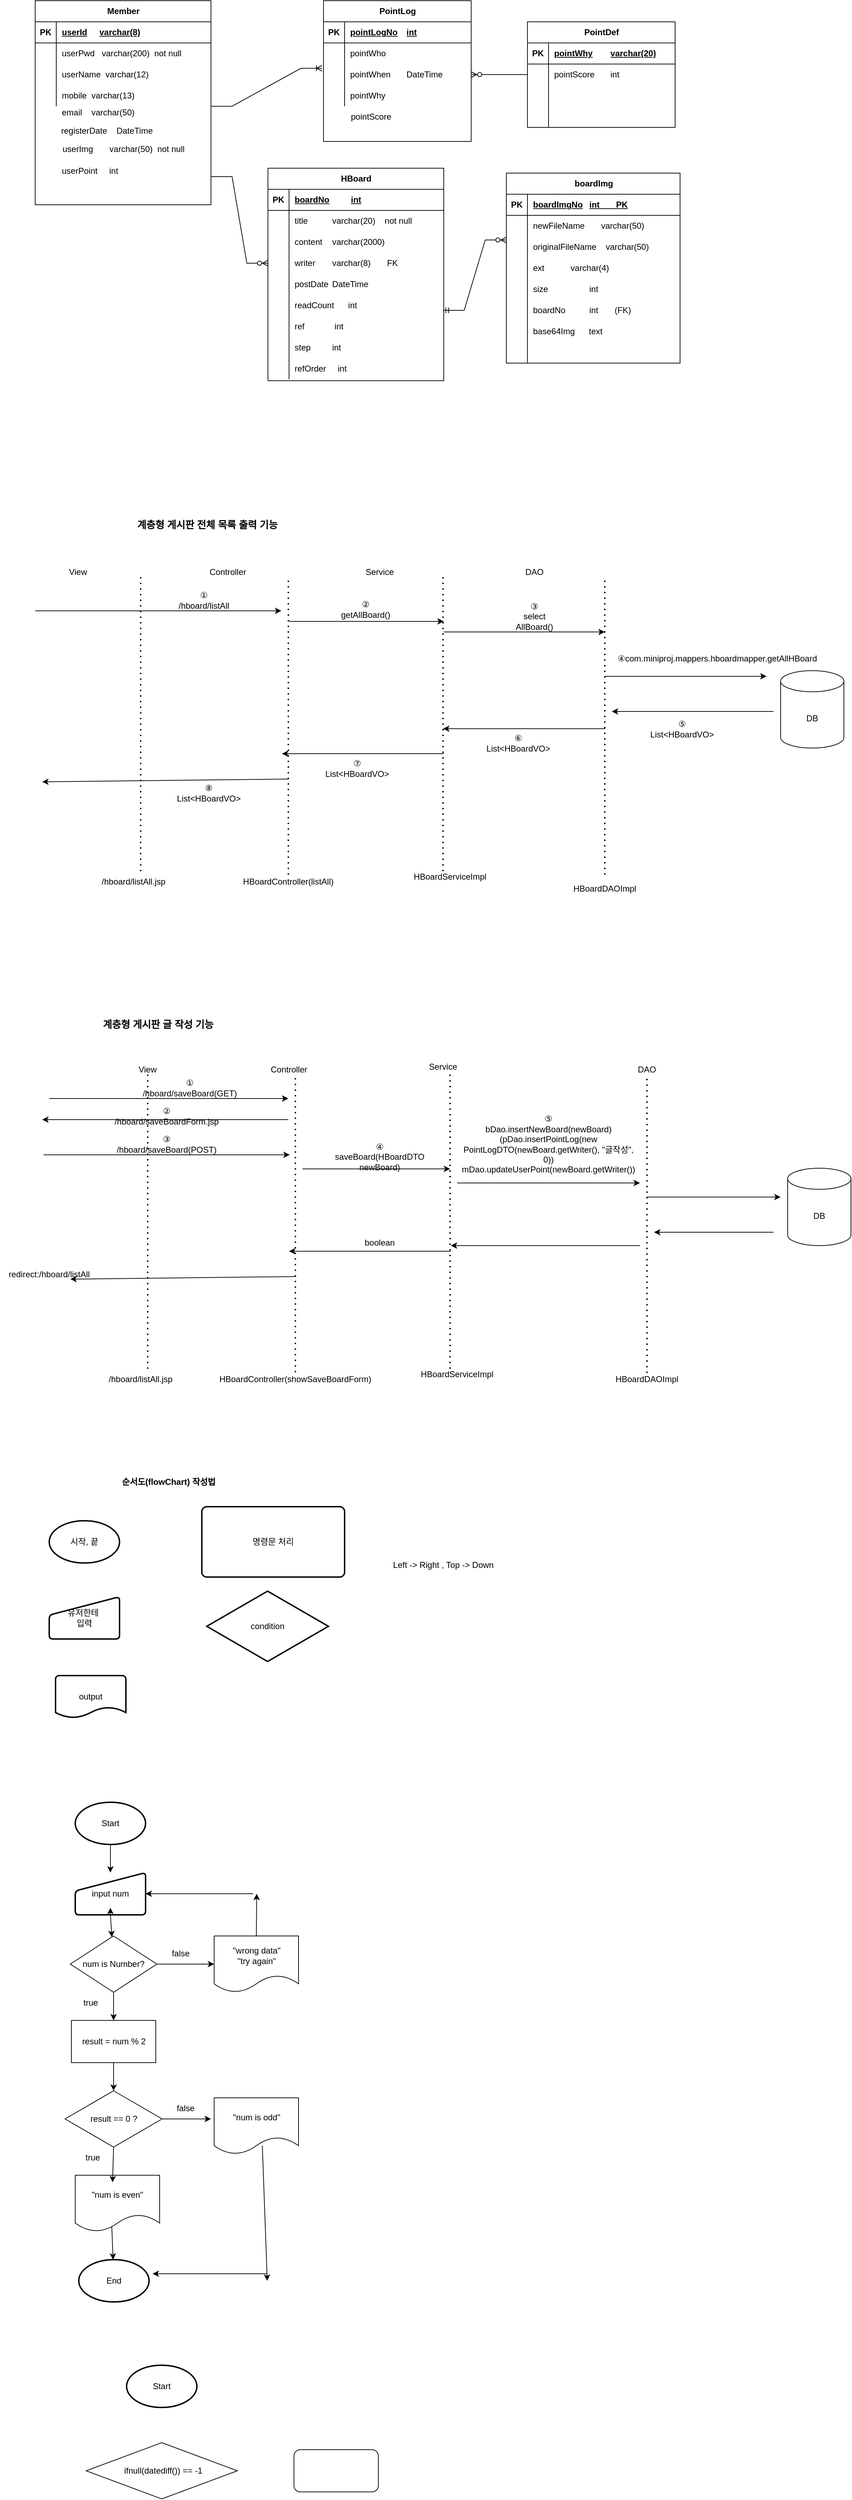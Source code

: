 <mxfile version="24.7.1" type="device">
  <diagram name="페이지-1" id="GK7pOlPdpEz-HX0LHCsj">
    <mxGraphModel dx="1434" dy="900" grid="1" gridSize="10" guides="1" tooltips="1" connect="1" arrows="1" fold="1" page="1" pageScale="1" pageWidth="827" pageHeight="1169" math="0" shadow="0">
      <root>
        <mxCell id="0" />
        <mxCell id="1" parent="0" />
        <mxCell id="v1VUJ-rEYAuuQbZVyOfn-1" value="Member" style="shape=table;startSize=30;container=1;collapsible=1;childLayout=tableLayout;fixedRows=1;rowLines=0;fontStyle=1;align=center;resizeLast=1;html=1;" parent="1" vertex="1">
          <mxGeometry x="110" y="70" width="250" height="290" as="geometry" />
        </mxCell>
        <mxCell id="v1VUJ-rEYAuuQbZVyOfn-2" value="" style="shape=tableRow;horizontal=0;startSize=0;swimlaneHead=0;swimlaneBody=0;fillColor=none;collapsible=0;dropTarget=0;points=[[0,0.5],[1,0.5]];portConstraint=eastwest;top=0;left=0;right=0;bottom=1;" parent="v1VUJ-rEYAuuQbZVyOfn-1" vertex="1">
          <mxGeometry y="30" width="250" height="30" as="geometry" />
        </mxCell>
        <mxCell id="v1VUJ-rEYAuuQbZVyOfn-3" value="PK" style="shape=partialRectangle;connectable=0;fillColor=none;top=0;left=0;bottom=0;right=0;fontStyle=1;overflow=hidden;whiteSpace=wrap;html=1;" parent="v1VUJ-rEYAuuQbZVyOfn-2" vertex="1">
          <mxGeometry width="30" height="30" as="geometry">
            <mxRectangle width="30" height="30" as="alternateBounds" />
          </mxGeometry>
        </mxCell>
        <mxCell id="v1VUJ-rEYAuuQbZVyOfn-4" value="userId&lt;span style=&quot;white-space: pre;&quot;&gt;&#x9;&lt;/span&gt;varchar(8)" style="shape=partialRectangle;connectable=0;fillColor=none;top=0;left=0;bottom=0;right=0;align=left;spacingLeft=6;fontStyle=5;overflow=hidden;whiteSpace=wrap;html=1;" parent="v1VUJ-rEYAuuQbZVyOfn-2" vertex="1">
          <mxGeometry x="30" width="220" height="30" as="geometry">
            <mxRectangle width="220" height="30" as="alternateBounds" />
          </mxGeometry>
        </mxCell>
        <mxCell id="v1VUJ-rEYAuuQbZVyOfn-5" value="" style="shape=tableRow;horizontal=0;startSize=0;swimlaneHead=0;swimlaneBody=0;fillColor=none;collapsible=0;dropTarget=0;points=[[0,0.5],[1,0.5]];portConstraint=eastwest;top=0;left=0;right=0;bottom=0;" parent="v1VUJ-rEYAuuQbZVyOfn-1" vertex="1">
          <mxGeometry y="60" width="250" height="30" as="geometry" />
        </mxCell>
        <mxCell id="v1VUJ-rEYAuuQbZVyOfn-6" value="" style="shape=partialRectangle;connectable=0;fillColor=none;top=0;left=0;bottom=0;right=0;editable=1;overflow=hidden;whiteSpace=wrap;html=1;" parent="v1VUJ-rEYAuuQbZVyOfn-5" vertex="1">
          <mxGeometry width="30" height="30" as="geometry">
            <mxRectangle width="30" height="30" as="alternateBounds" />
          </mxGeometry>
        </mxCell>
        <mxCell id="v1VUJ-rEYAuuQbZVyOfn-7" value="userPwd&amp;nbsp; &amp;nbsp;varchar(200)&amp;nbsp; not null" style="shape=partialRectangle;connectable=0;fillColor=none;top=0;left=0;bottom=0;right=0;align=left;spacingLeft=6;overflow=hidden;whiteSpace=wrap;html=1;" parent="v1VUJ-rEYAuuQbZVyOfn-5" vertex="1">
          <mxGeometry x="30" width="220" height="30" as="geometry">
            <mxRectangle width="220" height="30" as="alternateBounds" />
          </mxGeometry>
        </mxCell>
        <mxCell id="v1VUJ-rEYAuuQbZVyOfn-8" value="" style="shape=tableRow;horizontal=0;startSize=0;swimlaneHead=0;swimlaneBody=0;fillColor=none;collapsible=0;dropTarget=0;points=[[0,0.5],[1,0.5]];portConstraint=eastwest;top=0;left=0;right=0;bottom=0;" parent="v1VUJ-rEYAuuQbZVyOfn-1" vertex="1">
          <mxGeometry y="90" width="250" height="30" as="geometry" />
        </mxCell>
        <mxCell id="v1VUJ-rEYAuuQbZVyOfn-9" value="" style="shape=partialRectangle;connectable=0;fillColor=none;top=0;left=0;bottom=0;right=0;editable=1;overflow=hidden;whiteSpace=wrap;html=1;" parent="v1VUJ-rEYAuuQbZVyOfn-8" vertex="1">
          <mxGeometry width="30" height="30" as="geometry">
            <mxRectangle width="30" height="30" as="alternateBounds" />
          </mxGeometry>
        </mxCell>
        <mxCell id="v1VUJ-rEYAuuQbZVyOfn-10" value="userName&amp;nbsp; varchar(12)&amp;nbsp;" style="shape=partialRectangle;connectable=0;fillColor=none;top=0;left=0;bottom=0;right=0;align=left;spacingLeft=6;overflow=hidden;whiteSpace=wrap;html=1;" parent="v1VUJ-rEYAuuQbZVyOfn-8" vertex="1">
          <mxGeometry x="30" width="220" height="30" as="geometry">
            <mxRectangle width="220" height="30" as="alternateBounds" />
          </mxGeometry>
        </mxCell>
        <mxCell id="v1VUJ-rEYAuuQbZVyOfn-11" value="" style="shape=tableRow;horizontal=0;startSize=0;swimlaneHead=0;swimlaneBody=0;fillColor=none;collapsible=0;dropTarget=0;points=[[0,0.5],[1,0.5]];portConstraint=eastwest;top=0;left=0;right=0;bottom=0;" parent="v1VUJ-rEYAuuQbZVyOfn-1" vertex="1">
          <mxGeometry y="120" width="250" height="30" as="geometry" />
        </mxCell>
        <mxCell id="v1VUJ-rEYAuuQbZVyOfn-12" value="" style="shape=partialRectangle;connectable=0;fillColor=none;top=0;left=0;bottom=0;right=0;editable=1;overflow=hidden;whiteSpace=wrap;html=1;" parent="v1VUJ-rEYAuuQbZVyOfn-11" vertex="1">
          <mxGeometry width="30" height="30" as="geometry">
            <mxRectangle width="30" height="30" as="alternateBounds" />
          </mxGeometry>
        </mxCell>
        <mxCell id="v1VUJ-rEYAuuQbZVyOfn-13" value="mobile&amp;nbsp; varchar(13)&amp;nbsp;" style="shape=partialRectangle;connectable=0;fillColor=none;top=0;left=0;bottom=0;right=0;align=left;spacingLeft=6;overflow=hidden;whiteSpace=wrap;html=1;" parent="v1VUJ-rEYAuuQbZVyOfn-11" vertex="1">
          <mxGeometry x="30" width="220" height="30" as="geometry">
            <mxRectangle width="220" height="30" as="alternateBounds" />
          </mxGeometry>
        </mxCell>
        <mxCell id="v1VUJ-rEYAuuQbZVyOfn-14" value="email&amp;nbsp; &amp;nbsp; varchar(50)&amp;nbsp;&lt;span style=&quot;color: rgba(0, 0, 0, 0); font-family: monospace; font-size: 0px; text-wrap: nowrap;&quot;&gt;%3CmxGraphModel%3E%3Croot%3E%3CmxCell%20id%3D%220%22%2F%3E%3CmxCell%20id%3D%221%22%20parent%3D%220%22%2F%3E%3CmxCell%20id%3D%222%22%20value%3D%22mobile%26amp%3Bnbsp%3B%20varchar(13)%26amp%3Bnbsp%3B%22%20style%3D%22shape%3DpartialRectangle%3Bconnectable%3D0%3BfillColor%3Dnone%3Btop%3D0%3Bleft%3D0%3Bbottom%3D0%3Bright%3D0%3Balign%3Dleft%3BspacingLeft%3D6%3Boverflow%3Dhidden%3BwhiteSpace%3Dwrap%3Bhtml%3D1%3B%22%20vertex%3D%221%22%20parent%3D%221%22%3E%3CmxGeometry%20x%3D%22140%22%20y%3D%22190%22%20width%3D%22220%22%20height%3D%2230%22%20as%3D%22geometry%22%3E%3CmxRectangle%20width%3D%22220%22%20height%3D%2230%22%20as%3D%22alternateBounds%22%2F%3E%3C%2FmxGeometry%3E%3C%2FmxCell%3E%3C%2Froot%3E%3C%2FmxGraphModel%3E&lt;/span&gt;" style="shape=partialRectangle;connectable=0;fillColor=none;top=0;left=0;bottom=0;right=0;align=left;spacingLeft=6;overflow=hidden;whiteSpace=wrap;html=1;" parent="1" vertex="1">
          <mxGeometry x="140" y="214" width="220" height="30" as="geometry">
            <mxRectangle width="220" height="30" as="alternateBounds" />
          </mxGeometry>
        </mxCell>
        <mxCell id="v1VUJ-rEYAuuQbZVyOfn-15" value="registerDate&amp;nbsp; &amp;nbsp; DateTime" style="shape=partialRectangle;connectable=0;fillColor=none;top=0;left=0;bottom=0;right=0;align=left;spacingLeft=6;overflow=hidden;whiteSpace=wrap;html=1;" parent="1" vertex="1">
          <mxGeometry x="139" y="239" width="211" height="31" as="geometry">
            <mxRectangle width="220" height="30" as="alternateBounds" />
          </mxGeometry>
        </mxCell>
        <mxCell id="v1VUJ-rEYAuuQbZVyOfn-16" value="userImg&amp;nbsp; &amp;nbsp; &amp;nbsp; &amp;nbsp;varchar(50)&amp;nbsp; not null" style="shape=partialRectangle;connectable=0;fillColor=none;top=0;left=0;bottom=0;right=0;align=left;spacingLeft=6;overflow=hidden;whiteSpace=wrap;html=1;" parent="1" vertex="1">
          <mxGeometry x="141" y="265" width="211" height="31" as="geometry">
            <mxRectangle width="220" height="30" as="alternateBounds" />
          </mxGeometry>
        </mxCell>
        <mxCell id="v1VUJ-rEYAuuQbZVyOfn-17" value="userPoint&amp;nbsp; &amp;nbsp; &amp;nbsp;int" style="shape=partialRectangle;connectable=0;fillColor=none;top=0;left=0;bottom=0;right=0;align=left;spacingLeft=6;overflow=hidden;whiteSpace=wrap;html=1;" parent="1" vertex="1">
          <mxGeometry x="140" y="296" width="211" height="31" as="geometry">
            <mxRectangle width="220" height="30" as="alternateBounds" />
          </mxGeometry>
        </mxCell>
        <mxCell id="v1VUJ-rEYAuuQbZVyOfn-18" value="PointLog" style="shape=table;startSize=30;container=1;collapsible=1;childLayout=tableLayout;fixedRows=1;rowLines=0;fontStyle=1;align=center;resizeLast=1;html=1;" parent="1" vertex="1">
          <mxGeometry x="520" y="70" width="210" height="200" as="geometry" />
        </mxCell>
        <mxCell id="v1VUJ-rEYAuuQbZVyOfn-19" value="" style="shape=tableRow;horizontal=0;startSize=0;swimlaneHead=0;swimlaneBody=0;fillColor=none;collapsible=0;dropTarget=0;points=[[0,0.5],[1,0.5]];portConstraint=eastwest;top=0;left=0;right=0;bottom=1;" parent="v1VUJ-rEYAuuQbZVyOfn-18" vertex="1">
          <mxGeometry y="30" width="210" height="30" as="geometry" />
        </mxCell>
        <mxCell id="v1VUJ-rEYAuuQbZVyOfn-20" value="PK" style="shape=partialRectangle;connectable=0;fillColor=none;top=0;left=0;bottom=0;right=0;fontStyle=1;overflow=hidden;whiteSpace=wrap;html=1;" parent="v1VUJ-rEYAuuQbZVyOfn-19" vertex="1">
          <mxGeometry width="30" height="30" as="geometry">
            <mxRectangle width="30" height="30" as="alternateBounds" />
          </mxGeometry>
        </mxCell>
        <mxCell id="v1VUJ-rEYAuuQbZVyOfn-21" value="pointLogNo&lt;span style=&quot;white-space: pre;&quot;&gt;&#x9;&lt;/span&gt;int" style="shape=partialRectangle;connectable=0;fillColor=none;top=0;left=0;bottom=0;right=0;align=left;spacingLeft=6;fontStyle=5;overflow=hidden;whiteSpace=wrap;html=1;" parent="v1VUJ-rEYAuuQbZVyOfn-19" vertex="1">
          <mxGeometry x="30" width="180" height="30" as="geometry">
            <mxRectangle width="180" height="30" as="alternateBounds" />
          </mxGeometry>
        </mxCell>
        <mxCell id="v1VUJ-rEYAuuQbZVyOfn-22" value="" style="shape=tableRow;horizontal=0;startSize=0;swimlaneHead=0;swimlaneBody=0;fillColor=none;collapsible=0;dropTarget=0;points=[[0,0.5],[1,0.5]];portConstraint=eastwest;top=0;left=0;right=0;bottom=0;" parent="v1VUJ-rEYAuuQbZVyOfn-18" vertex="1">
          <mxGeometry y="60" width="210" height="30" as="geometry" />
        </mxCell>
        <mxCell id="v1VUJ-rEYAuuQbZVyOfn-23" value="" style="shape=partialRectangle;connectable=0;fillColor=none;top=0;left=0;bottom=0;right=0;editable=1;overflow=hidden;whiteSpace=wrap;html=1;" parent="v1VUJ-rEYAuuQbZVyOfn-22" vertex="1">
          <mxGeometry width="30" height="30" as="geometry">
            <mxRectangle width="30" height="30" as="alternateBounds" />
          </mxGeometry>
        </mxCell>
        <mxCell id="v1VUJ-rEYAuuQbZVyOfn-24" value="pointWho&amp;nbsp; &amp;nbsp;" style="shape=partialRectangle;connectable=0;fillColor=none;top=0;left=0;bottom=0;right=0;align=left;spacingLeft=6;overflow=hidden;whiteSpace=wrap;html=1;" parent="v1VUJ-rEYAuuQbZVyOfn-22" vertex="1">
          <mxGeometry x="30" width="180" height="30" as="geometry">
            <mxRectangle width="180" height="30" as="alternateBounds" />
          </mxGeometry>
        </mxCell>
        <mxCell id="v1VUJ-rEYAuuQbZVyOfn-25" value="" style="shape=tableRow;horizontal=0;startSize=0;swimlaneHead=0;swimlaneBody=0;fillColor=none;collapsible=0;dropTarget=0;points=[[0,0.5],[1,0.5]];portConstraint=eastwest;top=0;left=0;right=0;bottom=0;" parent="v1VUJ-rEYAuuQbZVyOfn-18" vertex="1">
          <mxGeometry y="90" width="210" height="30" as="geometry" />
        </mxCell>
        <mxCell id="v1VUJ-rEYAuuQbZVyOfn-26" value="" style="shape=partialRectangle;connectable=0;fillColor=none;top=0;left=0;bottom=0;right=0;editable=1;overflow=hidden;whiteSpace=wrap;html=1;" parent="v1VUJ-rEYAuuQbZVyOfn-25" vertex="1">
          <mxGeometry width="30" height="30" as="geometry">
            <mxRectangle width="30" height="30" as="alternateBounds" />
          </mxGeometry>
        </mxCell>
        <mxCell id="v1VUJ-rEYAuuQbZVyOfn-27" value="pointWhen&lt;span style=&quot;white-space: pre;&quot;&gt;&#x9;&lt;/span&gt;DateTime" style="shape=partialRectangle;connectable=0;fillColor=none;top=0;left=0;bottom=0;right=0;align=left;spacingLeft=6;overflow=hidden;whiteSpace=wrap;html=1;" parent="v1VUJ-rEYAuuQbZVyOfn-25" vertex="1">
          <mxGeometry x="30" width="180" height="30" as="geometry">
            <mxRectangle width="180" height="30" as="alternateBounds" />
          </mxGeometry>
        </mxCell>
        <mxCell id="v1VUJ-rEYAuuQbZVyOfn-28" value="" style="shape=tableRow;horizontal=0;startSize=0;swimlaneHead=0;swimlaneBody=0;fillColor=none;collapsible=0;dropTarget=0;points=[[0,0.5],[1,0.5]];portConstraint=eastwest;top=0;left=0;right=0;bottom=0;" parent="v1VUJ-rEYAuuQbZVyOfn-18" vertex="1">
          <mxGeometry y="120" width="210" height="30" as="geometry" />
        </mxCell>
        <mxCell id="v1VUJ-rEYAuuQbZVyOfn-29" value="" style="shape=partialRectangle;connectable=0;fillColor=none;top=0;left=0;bottom=0;right=0;editable=1;overflow=hidden;whiteSpace=wrap;html=1;" parent="v1VUJ-rEYAuuQbZVyOfn-28" vertex="1">
          <mxGeometry width="30" height="30" as="geometry">
            <mxRectangle width="30" height="30" as="alternateBounds" />
          </mxGeometry>
        </mxCell>
        <mxCell id="v1VUJ-rEYAuuQbZVyOfn-30" value="pointWhy" style="shape=partialRectangle;connectable=0;fillColor=none;top=0;left=0;bottom=0;right=0;align=left;spacingLeft=6;overflow=hidden;whiteSpace=wrap;html=1;" parent="v1VUJ-rEYAuuQbZVyOfn-28" vertex="1">
          <mxGeometry x="30" width="180" height="30" as="geometry">
            <mxRectangle width="180" height="30" as="alternateBounds" />
          </mxGeometry>
        </mxCell>
        <mxCell id="v1VUJ-rEYAuuQbZVyOfn-31" value="" style="shape=tableRow;horizontal=0;startSize=0;swimlaneHead=0;swimlaneBody=0;fillColor=none;collapsible=0;dropTarget=0;points=[[0,0.5],[1,0.5]];portConstraint=eastwest;top=0;left=0;right=0;bottom=0;" parent="1" vertex="1">
          <mxGeometry x="521" y="220" width="180" height="30" as="geometry" />
        </mxCell>
        <mxCell id="v1VUJ-rEYAuuQbZVyOfn-32" value="" style="shape=partialRectangle;connectable=0;fillColor=none;top=0;left=0;bottom=0;right=0;editable=1;overflow=hidden;whiteSpace=wrap;html=1;" parent="v1VUJ-rEYAuuQbZVyOfn-31" vertex="1">
          <mxGeometry width="30" height="30" as="geometry">
            <mxRectangle width="30" height="30" as="alternateBounds" />
          </mxGeometry>
        </mxCell>
        <mxCell id="v1VUJ-rEYAuuQbZVyOfn-33" value="pointScore" style="shape=partialRectangle;connectable=0;fillColor=none;top=0;left=0;bottom=0;right=0;align=left;spacingLeft=6;overflow=hidden;whiteSpace=wrap;html=1;" parent="v1VUJ-rEYAuuQbZVyOfn-31" vertex="1">
          <mxGeometry x="30" width="150" height="30" as="geometry">
            <mxRectangle width="150" height="30" as="alternateBounds" />
          </mxGeometry>
        </mxCell>
        <mxCell id="v1VUJ-rEYAuuQbZVyOfn-34" value="PointDef" style="shape=table;startSize=30;container=1;collapsible=1;childLayout=tableLayout;fixedRows=1;rowLines=0;fontStyle=1;align=center;resizeLast=1;html=1;" parent="1" vertex="1">
          <mxGeometry x="810" y="100" width="210" height="150" as="geometry" />
        </mxCell>
        <mxCell id="v1VUJ-rEYAuuQbZVyOfn-35" value="" style="shape=tableRow;horizontal=0;startSize=0;swimlaneHead=0;swimlaneBody=0;fillColor=none;collapsible=0;dropTarget=0;points=[[0,0.5],[1,0.5]];portConstraint=eastwest;top=0;left=0;right=0;bottom=1;" parent="v1VUJ-rEYAuuQbZVyOfn-34" vertex="1">
          <mxGeometry y="30" width="210" height="30" as="geometry" />
        </mxCell>
        <mxCell id="v1VUJ-rEYAuuQbZVyOfn-36" value="PK" style="shape=partialRectangle;connectable=0;fillColor=none;top=0;left=0;bottom=0;right=0;fontStyle=1;overflow=hidden;whiteSpace=wrap;html=1;" parent="v1VUJ-rEYAuuQbZVyOfn-35" vertex="1">
          <mxGeometry width="30" height="30" as="geometry">
            <mxRectangle width="30" height="30" as="alternateBounds" />
          </mxGeometry>
        </mxCell>
        <mxCell id="v1VUJ-rEYAuuQbZVyOfn-37" value="pointWhy&lt;span style=&quot;white-space: pre;&quot;&gt;&#x9;&lt;/span&gt;varchar(20)" style="shape=partialRectangle;connectable=0;fillColor=none;top=0;left=0;bottom=0;right=0;align=left;spacingLeft=6;fontStyle=5;overflow=hidden;whiteSpace=wrap;html=1;" parent="v1VUJ-rEYAuuQbZVyOfn-35" vertex="1">
          <mxGeometry x="30" width="180" height="30" as="geometry">
            <mxRectangle width="180" height="30" as="alternateBounds" />
          </mxGeometry>
        </mxCell>
        <mxCell id="v1VUJ-rEYAuuQbZVyOfn-38" value="" style="shape=tableRow;horizontal=0;startSize=0;swimlaneHead=0;swimlaneBody=0;fillColor=none;collapsible=0;dropTarget=0;points=[[0,0.5],[1,0.5]];portConstraint=eastwest;top=0;left=0;right=0;bottom=0;" parent="v1VUJ-rEYAuuQbZVyOfn-34" vertex="1">
          <mxGeometry y="60" width="210" height="30" as="geometry" />
        </mxCell>
        <mxCell id="v1VUJ-rEYAuuQbZVyOfn-39" value="" style="shape=partialRectangle;connectable=0;fillColor=none;top=0;left=0;bottom=0;right=0;editable=1;overflow=hidden;whiteSpace=wrap;html=1;" parent="v1VUJ-rEYAuuQbZVyOfn-38" vertex="1">
          <mxGeometry width="30" height="30" as="geometry">
            <mxRectangle width="30" height="30" as="alternateBounds" />
          </mxGeometry>
        </mxCell>
        <mxCell id="v1VUJ-rEYAuuQbZVyOfn-40" value="pointScore&lt;span style=&quot;white-space: pre;&quot;&gt;&#x9;&lt;/span&gt;int" style="shape=partialRectangle;connectable=0;fillColor=none;top=0;left=0;bottom=0;right=0;align=left;spacingLeft=6;overflow=hidden;whiteSpace=wrap;html=1;" parent="v1VUJ-rEYAuuQbZVyOfn-38" vertex="1">
          <mxGeometry x="30" width="180" height="30" as="geometry">
            <mxRectangle width="180" height="30" as="alternateBounds" />
          </mxGeometry>
        </mxCell>
        <mxCell id="v1VUJ-rEYAuuQbZVyOfn-41" value="" style="shape=tableRow;horizontal=0;startSize=0;swimlaneHead=0;swimlaneBody=0;fillColor=none;collapsible=0;dropTarget=0;points=[[0,0.5],[1,0.5]];portConstraint=eastwest;top=0;left=0;right=0;bottom=0;" parent="v1VUJ-rEYAuuQbZVyOfn-34" vertex="1">
          <mxGeometry y="90" width="210" height="30" as="geometry" />
        </mxCell>
        <mxCell id="v1VUJ-rEYAuuQbZVyOfn-42" value="" style="shape=partialRectangle;connectable=0;fillColor=none;top=0;left=0;bottom=0;right=0;editable=1;overflow=hidden;whiteSpace=wrap;html=1;" parent="v1VUJ-rEYAuuQbZVyOfn-41" vertex="1">
          <mxGeometry width="30" height="30" as="geometry">
            <mxRectangle width="30" height="30" as="alternateBounds" />
          </mxGeometry>
        </mxCell>
        <mxCell id="v1VUJ-rEYAuuQbZVyOfn-43" value="" style="shape=partialRectangle;connectable=0;fillColor=none;top=0;left=0;bottom=0;right=0;align=left;spacingLeft=6;overflow=hidden;whiteSpace=wrap;html=1;" parent="v1VUJ-rEYAuuQbZVyOfn-41" vertex="1">
          <mxGeometry x="30" width="180" height="30" as="geometry">
            <mxRectangle width="180" height="30" as="alternateBounds" />
          </mxGeometry>
        </mxCell>
        <mxCell id="v1VUJ-rEYAuuQbZVyOfn-44" value="" style="shape=tableRow;horizontal=0;startSize=0;swimlaneHead=0;swimlaneBody=0;fillColor=none;collapsible=0;dropTarget=0;points=[[0,0.5],[1,0.5]];portConstraint=eastwest;top=0;left=0;right=0;bottom=0;" parent="v1VUJ-rEYAuuQbZVyOfn-34" vertex="1">
          <mxGeometry y="120" width="210" height="30" as="geometry" />
        </mxCell>
        <mxCell id="v1VUJ-rEYAuuQbZVyOfn-45" value="" style="shape=partialRectangle;connectable=0;fillColor=none;top=0;left=0;bottom=0;right=0;editable=1;overflow=hidden;whiteSpace=wrap;html=1;" parent="v1VUJ-rEYAuuQbZVyOfn-44" vertex="1">
          <mxGeometry width="30" height="30" as="geometry">
            <mxRectangle width="30" height="30" as="alternateBounds" />
          </mxGeometry>
        </mxCell>
        <mxCell id="v1VUJ-rEYAuuQbZVyOfn-46" value="" style="shape=partialRectangle;connectable=0;fillColor=none;top=0;left=0;bottom=0;right=0;align=left;spacingLeft=6;overflow=hidden;whiteSpace=wrap;html=1;" parent="v1VUJ-rEYAuuQbZVyOfn-44" vertex="1">
          <mxGeometry x="30" width="180" height="30" as="geometry">
            <mxRectangle width="180" height="30" as="alternateBounds" />
          </mxGeometry>
        </mxCell>
        <mxCell id="v1VUJ-rEYAuuQbZVyOfn-51" value="" style="edgeStyle=entityRelationEdgeStyle;fontSize=12;html=1;endArrow=ERzeroToMany;endFill=1;rounded=0;exitX=0;exitY=0.5;exitDx=0;exitDy=0;" parent="1" source="v1VUJ-rEYAuuQbZVyOfn-38" target="v1VUJ-rEYAuuQbZVyOfn-25" edge="1">
          <mxGeometry width="100" height="100" relative="1" as="geometry">
            <mxPoint x="820" y="450" as="sourcePoint" />
            <mxPoint x="920" y="350" as="targetPoint" />
          </mxGeometry>
        </mxCell>
        <mxCell id="v1VUJ-rEYAuuQbZVyOfn-53" value="" style="edgeStyle=entityRelationEdgeStyle;fontSize=12;html=1;endArrow=ERoneToMany;rounded=0;entryX=-0.01;entryY=0.2;entryDx=0;entryDy=0;entryPerimeter=0;" parent="1" target="v1VUJ-rEYAuuQbZVyOfn-25" edge="1">
          <mxGeometry width="100" height="100" relative="1" as="geometry">
            <mxPoint x="360" y="220" as="sourcePoint" />
            <mxPoint x="410" y="410" as="targetPoint" />
          </mxGeometry>
        </mxCell>
        <mxCell id="4WUwOTXDvyv5HhjU8w77-1" value="" style="endArrow=none;dashed=1;html=1;dashPattern=1 3;strokeWidth=2;rounded=0;" parent="1" edge="1">
          <mxGeometry width="50" height="50" relative="1" as="geometry">
            <mxPoint x="260" y="1307" as="sourcePoint" />
            <mxPoint x="260" y="887" as="targetPoint" />
          </mxGeometry>
        </mxCell>
        <mxCell id="4WUwOTXDvyv5HhjU8w77-2" value="" style="endArrow=none;dashed=1;html=1;dashPattern=1 3;strokeWidth=2;rounded=0;" parent="1" edge="1">
          <mxGeometry width="50" height="50" relative="1" as="geometry">
            <mxPoint x="470" y="1312" as="sourcePoint" />
            <mxPoint x="470" y="892" as="targetPoint" />
          </mxGeometry>
        </mxCell>
        <mxCell id="4WUwOTXDvyv5HhjU8w77-3" value="" style="endArrow=none;dashed=1;html=1;dashPattern=1 3;strokeWidth=2;rounded=0;" parent="1" edge="1">
          <mxGeometry width="50" height="50" relative="1" as="geometry">
            <mxPoint x="690" y="1307" as="sourcePoint" />
            <mxPoint x="690" y="887" as="targetPoint" />
          </mxGeometry>
        </mxCell>
        <mxCell id="4WUwOTXDvyv5HhjU8w77-4" value="" style="endArrow=none;dashed=1;html=1;dashPattern=1 3;strokeWidth=2;rounded=0;" parent="1" edge="1">
          <mxGeometry width="50" height="50" relative="1" as="geometry">
            <mxPoint x="920" y="1312" as="sourcePoint" />
            <mxPoint x="920" y="892" as="targetPoint" />
          </mxGeometry>
        </mxCell>
        <mxCell id="4WUwOTXDvyv5HhjU8w77-5" value="DB" style="shape=cylinder3;whiteSpace=wrap;html=1;boundedLbl=1;backgroundOutline=1;size=15;" parent="1" vertex="1">
          <mxGeometry x="1170" y="1022" width="90" height="110" as="geometry" />
        </mxCell>
        <mxCell id="4WUwOTXDvyv5HhjU8w77-6" value="View" style="text;html=1;align=center;verticalAlign=middle;whiteSpace=wrap;rounded=0;" parent="1" vertex="1">
          <mxGeometry x="141" y="867" width="60" height="30" as="geometry" />
        </mxCell>
        <mxCell id="4WUwOTXDvyv5HhjU8w77-7" value="Controller" style="text;html=1;align=center;verticalAlign=middle;whiteSpace=wrap;rounded=0;" parent="1" vertex="1">
          <mxGeometry x="354" y="867" width="60" height="30" as="geometry" />
        </mxCell>
        <mxCell id="4WUwOTXDvyv5HhjU8w77-8" value="Service" style="text;html=1;align=center;verticalAlign=middle;whiteSpace=wrap;rounded=0;" parent="1" vertex="1">
          <mxGeometry x="570" y="867" width="60" height="30" as="geometry" />
        </mxCell>
        <mxCell id="4WUwOTXDvyv5HhjU8w77-9" value="DAO" style="text;html=1;align=center;verticalAlign=middle;whiteSpace=wrap;rounded=0;" parent="1" vertex="1">
          <mxGeometry x="790" y="867" width="60" height="30" as="geometry" />
        </mxCell>
        <mxCell id="4WUwOTXDvyv5HhjU8w77-10" value="" style="endArrow=classic;html=1;rounded=0;" parent="1" edge="1">
          <mxGeometry width="50" height="50" relative="1" as="geometry">
            <mxPoint x="110" y="937" as="sourcePoint" />
            <mxPoint x="460" y="937" as="targetPoint" />
          </mxGeometry>
        </mxCell>
        <mxCell id="4WUwOTXDvyv5HhjU8w77-11" value="① /hboard/listAll" style="text;html=1;align=center;verticalAlign=middle;whiteSpace=wrap;rounded=0;" parent="1" vertex="1">
          <mxGeometry x="320" y="907" width="60" height="30" as="geometry" />
        </mxCell>
        <mxCell id="4WUwOTXDvyv5HhjU8w77-12" value="HBoardController(listAll)" style="text;html=1;align=center;verticalAlign=middle;whiteSpace=wrap;rounded=0;" parent="1" vertex="1">
          <mxGeometry x="440" y="1307" width="60" height="30" as="geometry" />
        </mxCell>
        <mxCell id="4WUwOTXDvyv5HhjU8w77-13" value="HBoard" style="shape=table;startSize=30;container=1;collapsible=1;childLayout=tableLayout;fixedRows=1;rowLines=0;fontStyle=1;align=center;resizeLast=1;html=1;" parent="1" vertex="1">
          <mxGeometry x="441" y="308" width="250" height="302" as="geometry" />
        </mxCell>
        <mxCell id="4WUwOTXDvyv5HhjU8w77-14" value="" style="shape=tableRow;horizontal=0;startSize=0;swimlaneHead=0;swimlaneBody=0;fillColor=none;collapsible=0;dropTarget=0;points=[[0,0.5],[1,0.5]];portConstraint=eastwest;top=0;left=0;right=0;bottom=1;" parent="4WUwOTXDvyv5HhjU8w77-13" vertex="1">
          <mxGeometry y="30" width="250" height="30" as="geometry" />
        </mxCell>
        <mxCell id="4WUwOTXDvyv5HhjU8w77-15" value="PK" style="shape=partialRectangle;connectable=0;fillColor=none;top=0;left=0;bottom=0;right=0;fontStyle=1;overflow=hidden;whiteSpace=wrap;html=1;" parent="4WUwOTXDvyv5HhjU8w77-14" vertex="1">
          <mxGeometry width="30" height="30" as="geometry">
            <mxRectangle width="30" height="30" as="alternateBounds" />
          </mxGeometry>
        </mxCell>
        <mxCell id="4WUwOTXDvyv5HhjU8w77-16" value="boardNo&lt;span style=&quot;white-space: pre;&quot;&gt;&#x9;&lt;/span&gt;&lt;span style=&quot;white-space: pre;&quot;&gt;&#x9;&lt;/span&gt;int&lt;span style=&quot;white-space: pre;&quot;&gt;&#x9;&lt;/span&gt;" style="shape=partialRectangle;connectable=0;fillColor=none;top=0;left=0;bottom=0;right=0;align=left;spacingLeft=6;fontStyle=5;overflow=hidden;whiteSpace=wrap;html=1;" parent="4WUwOTXDvyv5HhjU8w77-14" vertex="1">
          <mxGeometry x="30" width="220" height="30" as="geometry">
            <mxRectangle width="220" height="30" as="alternateBounds" />
          </mxGeometry>
        </mxCell>
        <mxCell id="4WUwOTXDvyv5HhjU8w77-17" value="" style="shape=tableRow;horizontal=0;startSize=0;swimlaneHead=0;swimlaneBody=0;fillColor=none;collapsible=0;dropTarget=0;points=[[0,0.5],[1,0.5]];portConstraint=eastwest;top=0;left=0;right=0;bottom=0;" parent="4WUwOTXDvyv5HhjU8w77-13" vertex="1">
          <mxGeometry y="60" width="250" height="30" as="geometry" />
        </mxCell>
        <mxCell id="4WUwOTXDvyv5HhjU8w77-18" value="" style="shape=partialRectangle;connectable=0;fillColor=none;top=0;left=0;bottom=0;right=0;editable=1;overflow=hidden;whiteSpace=wrap;html=1;" parent="4WUwOTXDvyv5HhjU8w77-17" vertex="1">
          <mxGeometry width="30" height="30" as="geometry">
            <mxRectangle width="30" height="30" as="alternateBounds" />
          </mxGeometry>
        </mxCell>
        <mxCell id="4WUwOTXDvyv5HhjU8w77-19" value="title&lt;span style=&quot;white-space: pre;&quot;&gt;&#x9;&lt;/span&gt;&lt;span style=&quot;white-space: pre;&quot;&gt;&#x9;&lt;/span&gt;varchar(20)&amp;nbsp; &amp;nbsp; not null" style="shape=partialRectangle;connectable=0;fillColor=none;top=0;left=0;bottom=0;right=0;align=left;spacingLeft=6;overflow=hidden;whiteSpace=wrap;html=1;" parent="4WUwOTXDvyv5HhjU8w77-17" vertex="1">
          <mxGeometry x="30" width="220" height="30" as="geometry">
            <mxRectangle width="220" height="30" as="alternateBounds" />
          </mxGeometry>
        </mxCell>
        <mxCell id="4WUwOTXDvyv5HhjU8w77-20" value="" style="shape=tableRow;horizontal=0;startSize=0;swimlaneHead=0;swimlaneBody=0;fillColor=none;collapsible=0;dropTarget=0;points=[[0,0.5],[1,0.5]];portConstraint=eastwest;top=0;left=0;right=0;bottom=0;" parent="4WUwOTXDvyv5HhjU8w77-13" vertex="1">
          <mxGeometry y="90" width="250" height="30" as="geometry" />
        </mxCell>
        <mxCell id="4WUwOTXDvyv5HhjU8w77-21" value="" style="shape=partialRectangle;connectable=0;fillColor=none;top=0;left=0;bottom=0;right=0;editable=1;overflow=hidden;whiteSpace=wrap;html=1;" parent="4WUwOTXDvyv5HhjU8w77-20" vertex="1">
          <mxGeometry width="30" height="30" as="geometry">
            <mxRectangle width="30" height="30" as="alternateBounds" />
          </mxGeometry>
        </mxCell>
        <mxCell id="4WUwOTXDvyv5HhjU8w77-22" value="content&lt;span style=&quot;white-space: pre;&quot;&gt;&#x9;&lt;/span&gt;varchar(2000)" style="shape=partialRectangle;connectable=0;fillColor=none;top=0;left=0;bottom=0;right=0;align=left;spacingLeft=6;overflow=hidden;whiteSpace=wrap;html=1;" parent="4WUwOTXDvyv5HhjU8w77-20" vertex="1">
          <mxGeometry x="30" width="220" height="30" as="geometry">
            <mxRectangle width="220" height="30" as="alternateBounds" />
          </mxGeometry>
        </mxCell>
        <mxCell id="4WUwOTXDvyv5HhjU8w77-23" value="" style="shape=tableRow;horizontal=0;startSize=0;swimlaneHead=0;swimlaneBody=0;fillColor=none;collapsible=0;dropTarget=0;points=[[0,0.5],[1,0.5]];portConstraint=eastwest;top=0;left=0;right=0;bottom=0;" parent="4WUwOTXDvyv5HhjU8w77-13" vertex="1">
          <mxGeometry y="120" width="250" height="30" as="geometry" />
        </mxCell>
        <mxCell id="4WUwOTXDvyv5HhjU8w77-24" value="" style="shape=partialRectangle;connectable=0;fillColor=none;top=0;left=0;bottom=0;right=0;editable=1;overflow=hidden;whiteSpace=wrap;html=1;" parent="4WUwOTXDvyv5HhjU8w77-23" vertex="1">
          <mxGeometry width="30" height="30" as="geometry">
            <mxRectangle width="30" height="30" as="alternateBounds" />
          </mxGeometry>
        </mxCell>
        <mxCell id="4WUwOTXDvyv5HhjU8w77-25" value="writer&lt;span style=&quot;white-space: pre;&quot;&gt;&#x9;&lt;/span&gt;varchar(8)&amp;nbsp; &amp;nbsp; &amp;nbsp; &amp;nbsp;FK" style="shape=partialRectangle;connectable=0;fillColor=none;top=0;left=0;bottom=0;right=0;align=left;spacingLeft=6;overflow=hidden;whiteSpace=wrap;html=1;" parent="4WUwOTXDvyv5HhjU8w77-23" vertex="1">
          <mxGeometry x="30" width="220" height="30" as="geometry">
            <mxRectangle width="220" height="30" as="alternateBounds" />
          </mxGeometry>
        </mxCell>
        <mxCell id="4WUwOTXDvyv5HhjU8w77-32" style="shape=tableRow;horizontal=0;startSize=0;swimlaneHead=0;swimlaneBody=0;fillColor=none;collapsible=0;dropTarget=0;points=[[0,0.5],[1,0.5]];portConstraint=eastwest;top=0;left=0;right=0;bottom=0;" parent="4WUwOTXDvyv5HhjU8w77-13" vertex="1">
          <mxGeometry y="150" width="250" height="30" as="geometry" />
        </mxCell>
        <mxCell id="4WUwOTXDvyv5HhjU8w77-33" style="shape=partialRectangle;connectable=0;fillColor=none;top=0;left=0;bottom=0;right=0;editable=1;overflow=hidden;whiteSpace=wrap;html=1;" parent="4WUwOTXDvyv5HhjU8w77-32" vertex="1">
          <mxGeometry width="30" height="30" as="geometry">
            <mxRectangle width="30" height="30" as="alternateBounds" />
          </mxGeometry>
        </mxCell>
        <mxCell id="4WUwOTXDvyv5HhjU8w77-34" value="postDate&lt;span style=&quot;white-space: pre;&quot;&gt;&#x9;&lt;/span&gt;DateTime&amp;nbsp; &amp;nbsp; &amp;nbsp; &amp;nbsp;" style="shape=partialRectangle;connectable=0;fillColor=none;top=0;left=0;bottom=0;right=0;align=left;spacingLeft=6;overflow=hidden;whiteSpace=wrap;html=1;" parent="4WUwOTXDvyv5HhjU8w77-32" vertex="1">
          <mxGeometry x="30" width="220" height="30" as="geometry">
            <mxRectangle width="220" height="30" as="alternateBounds" />
          </mxGeometry>
        </mxCell>
        <mxCell id="4WUwOTXDvyv5HhjU8w77-35" style="shape=tableRow;horizontal=0;startSize=0;swimlaneHead=0;swimlaneBody=0;fillColor=none;collapsible=0;dropTarget=0;points=[[0,0.5],[1,0.5]];portConstraint=eastwest;top=0;left=0;right=0;bottom=0;" parent="4WUwOTXDvyv5HhjU8w77-13" vertex="1">
          <mxGeometry y="180" width="250" height="30" as="geometry" />
        </mxCell>
        <mxCell id="4WUwOTXDvyv5HhjU8w77-36" style="shape=partialRectangle;connectable=0;fillColor=none;top=0;left=0;bottom=0;right=0;editable=1;overflow=hidden;whiteSpace=wrap;html=1;" parent="4WUwOTXDvyv5HhjU8w77-35" vertex="1">
          <mxGeometry width="30" height="30" as="geometry">
            <mxRectangle width="30" height="30" as="alternateBounds" />
          </mxGeometry>
        </mxCell>
        <mxCell id="4WUwOTXDvyv5HhjU8w77-37" value="readCount&amp;nbsp; &amp;nbsp; &amp;nbsp; int" style="shape=partialRectangle;connectable=0;fillColor=none;top=0;left=0;bottom=0;right=0;align=left;spacingLeft=6;overflow=hidden;whiteSpace=wrap;html=1;" parent="4WUwOTXDvyv5HhjU8w77-35" vertex="1">
          <mxGeometry x="30" width="220" height="30" as="geometry">
            <mxRectangle width="220" height="30" as="alternateBounds" />
          </mxGeometry>
        </mxCell>
        <mxCell id="4WUwOTXDvyv5HhjU8w77-44" style="shape=tableRow;horizontal=0;startSize=0;swimlaneHead=0;swimlaneBody=0;fillColor=none;collapsible=0;dropTarget=0;points=[[0,0.5],[1,0.5]];portConstraint=eastwest;top=0;left=0;right=0;bottom=0;" parent="4WUwOTXDvyv5HhjU8w77-13" vertex="1">
          <mxGeometry y="210" width="250" height="30" as="geometry" />
        </mxCell>
        <mxCell id="4WUwOTXDvyv5HhjU8w77-45" style="shape=partialRectangle;connectable=0;fillColor=none;top=0;left=0;bottom=0;right=0;editable=1;overflow=hidden;whiteSpace=wrap;html=1;" parent="4WUwOTXDvyv5HhjU8w77-44" vertex="1">
          <mxGeometry width="30" height="30" as="geometry">
            <mxRectangle width="30" height="30" as="alternateBounds" />
          </mxGeometry>
        </mxCell>
        <mxCell id="4WUwOTXDvyv5HhjU8w77-46" value="ref&lt;span style=&quot;white-space: pre;&quot;&gt;&#x9;&lt;/span&gt;&lt;span style=&quot;white-space: pre;&quot;&gt;&#x9;&lt;/span&gt;&amp;nbsp;int" style="shape=partialRectangle;connectable=0;fillColor=none;top=0;left=0;bottom=0;right=0;align=left;spacingLeft=6;overflow=hidden;whiteSpace=wrap;html=1;" parent="4WUwOTXDvyv5HhjU8w77-44" vertex="1">
          <mxGeometry x="30" width="220" height="30" as="geometry">
            <mxRectangle width="220" height="30" as="alternateBounds" />
          </mxGeometry>
        </mxCell>
        <mxCell id="4WUwOTXDvyv5HhjU8w77-41" style="shape=tableRow;horizontal=0;startSize=0;swimlaneHead=0;swimlaneBody=0;fillColor=none;collapsible=0;dropTarget=0;points=[[0,0.5],[1,0.5]];portConstraint=eastwest;top=0;left=0;right=0;bottom=0;" parent="4WUwOTXDvyv5HhjU8w77-13" vertex="1">
          <mxGeometry y="240" width="250" height="30" as="geometry" />
        </mxCell>
        <mxCell id="4WUwOTXDvyv5HhjU8w77-42" style="shape=partialRectangle;connectable=0;fillColor=none;top=0;left=0;bottom=0;right=0;editable=1;overflow=hidden;whiteSpace=wrap;html=1;" parent="4WUwOTXDvyv5HhjU8w77-41" vertex="1">
          <mxGeometry width="30" height="30" as="geometry">
            <mxRectangle width="30" height="30" as="alternateBounds" />
          </mxGeometry>
        </mxCell>
        <mxCell id="4WUwOTXDvyv5HhjU8w77-43" value="step&lt;span style=&quot;white-space: pre;&quot;&gt;&#x9;&lt;/span&gt;&lt;span style=&quot;white-space: pre;&quot;&gt;&#x9;&lt;/span&gt;int" style="shape=partialRectangle;connectable=0;fillColor=none;top=0;left=0;bottom=0;right=0;align=left;spacingLeft=6;overflow=hidden;whiteSpace=wrap;html=1;" parent="4WUwOTXDvyv5HhjU8w77-41" vertex="1">
          <mxGeometry x="30" width="220" height="30" as="geometry">
            <mxRectangle width="220" height="30" as="alternateBounds" />
          </mxGeometry>
        </mxCell>
        <mxCell id="4WUwOTXDvyv5HhjU8w77-38" style="shape=tableRow;horizontal=0;startSize=0;swimlaneHead=0;swimlaneBody=0;fillColor=none;collapsible=0;dropTarget=0;points=[[0,0.5],[1,0.5]];portConstraint=eastwest;top=0;left=0;right=0;bottom=0;" parent="4WUwOTXDvyv5HhjU8w77-13" vertex="1">
          <mxGeometry y="270" width="250" height="30" as="geometry" />
        </mxCell>
        <mxCell id="4WUwOTXDvyv5HhjU8w77-39" style="shape=partialRectangle;connectable=0;fillColor=none;top=0;left=0;bottom=0;right=0;editable=1;overflow=hidden;whiteSpace=wrap;html=1;" parent="4WUwOTXDvyv5HhjU8w77-38" vertex="1">
          <mxGeometry width="30" height="30" as="geometry">
            <mxRectangle width="30" height="30" as="alternateBounds" />
          </mxGeometry>
        </mxCell>
        <mxCell id="4WUwOTXDvyv5HhjU8w77-40" value="refOrder&amp;nbsp; &amp;nbsp; &amp;nbsp;int" style="shape=partialRectangle;connectable=0;fillColor=none;top=0;left=0;bottom=0;right=0;align=left;spacingLeft=6;overflow=hidden;whiteSpace=wrap;html=1;" parent="4WUwOTXDvyv5HhjU8w77-38" vertex="1">
          <mxGeometry x="30" width="220" height="30" as="geometry">
            <mxRectangle width="220" height="30" as="alternateBounds" />
          </mxGeometry>
        </mxCell>
        <mxCell id="4WUwOTXDvyv5HhjU8w77-28" value="" style="shape=partialRectangle;connectable=0;fillColor=none;top=0;left=0;bottom=0;right=0;align=left;spacingLeft=6;overflow=hidden;whiteSpace=wrap;html=1;" parent="1" vertex="1">
          <mxGeometry x="770" y="520" width="220" height="30" as="geometry">
            <mxRectangle width="220" height="30" as="alternateBounds" />
          </mxGeometry>
        </mxCell>
        <mxCell id="4WUwOTXDvyv5HhjU8w77-29" value="" style="shape=partialRectangle;connectable=0;fillColor=none;top=0;left=0;bottom=0;right=0;align=left;spacingLeft=6;overflow=hidden;whiteSpace=wrap;html=1;" parent="1" vertex="1">
          <mxGeometry x="730" y="579" width="220" height="30" as="geometry">
            <mxRectangle width="220" height="30" as="alternateBounds" />
          </mxGeometry>
        </mxCell>
        <mxCell id="4WUwOTXDvyv5HhjU8w77-30" value="" style="shape=partialRectangle;connectable=0;fillColor=none;top=0;left=0;bottom=0;right=0;align=left;spacingLeft=6;overflow=hidden;whiteSpace=wrap;html=1;" parent="1" vertex="1">
          <mxGeometry x="770" y="630" width="220" height="30" as="geometry">
            <mxRectangle width="220" height="30" as="alternateBounds" />
          </mxGeometry>
        </mxCell>
        <mxCell id="4WUwOTXDvyv5HhjU8w77-31" value="" style="edgeStyle=entityRelationEdgeStyle;fontSize=12;html=1;endArrow=ERzeroToMany;endFill=1;rounded=0;entryX=0;entryY=0.5;entryDx=0;entryDy=0;" parent="1" target="4WUwOTXDvyv5HhjU8w77-23" edge="1">
          <mxGeometry width="100" height="100" relative="1" as="geometry">
            <mxPoint x="360" y="320" as="sourcePoint" />
            <mxPoint x="340" y="560" as="targetPoint" />
          </mxGeometry>
        </mxCell>
        <mxCell id="j3T_7trPfkCfebggVuWX-1" value="" style="endArrow=classic;html=1;rounded=0;" parent="1" edge="1">
          <mxGeometry width="50" height="50" relative="1" as="geometry">
            <mxPoint x="471" y="952" as="sourcePoint" />
            <mxPoint x="691" y="952" as="targetPoint" />
          </mxGeometry>
        </mxCell>
        <mxCell id="j3T_7trPfkCfebggVuWX-2" value="② getAllBoard()" style="text;html=1;align=center;verticalAlign=middle;whiteSpace=wrap;rounded=0;" parent="1" vertex="1">
          <mxGeometry x="550" y="920" width="60" height="30" as="geometry" />
        </mxCell>
        <mxCell id="j3T_7trPfkCfebggVuWX-3" value="HBoardServiceImpl&lt;div&gt;&lt;br&gt;&lt;/div&gt;" style="text;html=1;align=center;verticalAlign=middle;whiteSpace=wrap;rounded=0;" parent="1" vertex="1">
          <mxGeometry x="670" y="1307" width="60" height="30" as="geometry" />
        </mxCell>
        <mxCell id="j3T_7trPfkCfebggVuWX-4" value="" style="endArrow=classic;html=1;rounded=0;" parent="1" edge="1">
          <mxGeometry width="50" height="50" relative="1" as="geometry">
            <mxPoint x="691" y="967" as="sourcePoint" />
            <mxPoint x="920" y="967" as="targetPoint" />
          </mxGeometry>
        </mxCell>
        <mxCell id="j3T_7trPfkCfebggVuWX-6" value="③&lt;div&gt;select&lt;div&gt;AllBoard()&lt;/div&gt;&lt;/div&gt;" style="text;html=1;align=center;verticalAlign=middle;whiteSpace=wrap;rounded=0;" parent="1" vertex="1">
          <mxGeometry x="790" y="930" width="60" height="30" as="geometry" />
        </mxCell>
        <mxCell id="j3T_7trPfkCfebggVuWX-7" value="HBoardDAOImpl" style="text;html=1;align=center;verticalAlign=middle;whiteSpace=wrap;rounded=0;" parent="1" vertex="1">
          <mxGeometry x="890" y="1317" width="60" height="30" as="geometry" />
        </mxCell>
        <mxCell id="j3T_7trPfkCfebggVuWX-8" value="" style="endArrow=classic;html=1;rounded=0;" parent="1" edge="1">
          <mxGeometry width="50" height="50" relative="1" as="geometry">
            <mxPoint x="920" y="1030" as="sourcePoint" />
            <mxPoint x="1150" y="1030" as="targetPoint" />
          </mxGeometry>
        </mxCell>
        <mxCell id="j3T_7trPfkCfebggVuWX-9" value="④com.miniproj.mappers.hboardmapper.getAllHBoard&lt;span style=&quot;color: rgba(0, 0, 0, 0); font-family: monospace; font-size: 0px; text-align: start; text-wrap: nowrap;&quot;&gt;%3CmxGraphModel%3E%3Croot%3E%3CmxCell%20id%3D%220%22%2F%3E%3CmxCell%20id%3D%221%22%20parent%3D%220%22%2F%3E%3CmxCell%20id%3D%222%22%20value%3D%22%E2%91%A2%26lt%3Bdiv%26gt%3Bselect%26lt%3Bdiv%26gt%3BAllBoard()%26lt%3B%2Fdiv%26gt%3B%26lt%3B%2Fdiv%26gt%3B%22%20style%3D%22text%3Bhtml%3D1%3Balign%3Dcenter%3BverticalAlign%3Dmiddle%3BwhiteSpace%3Dwrap%3Brounded%3D0%3B%22%20vertex%3D%221%22%20parent%3D%221%22%3E%3CmxGeometry%20x%3D%22790%22%20y%3D%22930%22%20width%3D%2260%22%20height%3D%2230%22%20as%3D%22geometry%22%2F%3E%3C%2FmxCell%3E%3C%2Froot%3E%3C%2FmxGraphModel%3E&lt;/span&gt;&lt;span style=&quot;color: rgba(0, 0, 0, 0); font-family: monospace; font-size: 0px; text-align: start; text-wrap: nowrap;&quot;&gt;%3CmxGraphModel%3E%3Croot%3E%3CmxCell%20id%3D%220%22%2F%3E%3CmxCell%20id%3D%221%22%20parent%3D%220%22%2F%3E%3CmxCell%20id%3D%222%22%20value%3D%22%E2%91%A2%26lt%3Bdiv%26gt%3Bselect%26lt%3Bdiv%26gt%3BAllBoard()%26lt%3B%2Fdiv%26gt%3B%26lt%3B%2Fdiv%26gt%3B%22%20style%3D%22text%3Bhtml%3D1%3Balign%3Dcenter%3BverticalAlign%3Dmiddle%3BwhiteSpace%3Dwrap%3Brounded%3D0%3B%22%20vertex%3D%221%22%20parent%3D%221%22%3E%3CmxGeometry%20x%3D%22790%22%20y%3D%22930%22%20width%3D%2260%22%20height%3D%2230%22%20as%3D%22geometry%22%2F%3E%3C%2FmxCell%3E%3C%2Froot%3E%3C%2FmxGraphModel%3E&lt;/span&gt;" style="text;html=1;align=center;verticalAlign=middle;whiteSpace=wrap;rounded=0;" parent="1" vertex="1">
          <mxGeometry x="1050" y="990" width="60" height="30" as="geometry" />
        </mxCell>
        <mxCell id="j3T_7trPfkCfebggVuWX-10" value="" style="endArrow=classic;html=1;rounded=0;" parent="1" edge="1">
          <mxGeometry width="50" height="50" relative="1" as="geometry">
            <mxPoint x="1160" y="1080" as="sourcePoint" />
            <mxPoint x="930" y="1080" as="targetPoint" />
          </mxGeometry>
        </mxCell>
        <mxCell id="j3T_7trPfkCfebggVuWX-11" value="⑤ List&amp;lt;HBoardVO&amp;gt;" style="text;html=1;align=center;verticalAlign=middle;whiteSpace=wrap;rounded=0;" parent="1" vertex="1">
          <mxGeometry x="1000" y="1090" width="60" height="30" as="geometry" />
        </mxCell>
        <mxCell id="j3T_7trPfkCfebggVuWX-12" value="" style="endArrow=classic;html=1;rounded=0;" parent="1" edge="1">
          <mxGeometry width="50" height="50" relative="1" as="geometry">
            <mxPoint x="920" y="1104.5" as="sourcePoint" />
            <mxPoint x="690" y="1104.5" as="targetPoint" />
          </mxGeometry>
        </mxCell>
        <mxCell id="j3T_7trPfkCfebggVuWX-13" value="⑥ List&amp;lt;HBoardVO&amp;gt;" style="text;html=1;align=center;verticalAlign=middle;whiteSpace=wrap;rounded=0;" parent="1" vertex="1">
          <mxGeometry x="767" y="1110" width="60" height="30" as="geometry" />
        </mxCell>
        <mxCell id="j3T_7trPfkCfebggVuWX-14" value="" style="endArrow=classic;html=1;rounded=0;" parent="1" edge="1">
          <mxGeometry width="50" height="50" relative="1" as="geometry">
            <mxPoint x="691" y="1140" as="sourcePoint" />
            <mxPoint x="461" y="1140" as="targetPoint" />
          </mxGeometry>
        </mxCell>
        <mxCell id="j3T_7trPfkCfebggVuWX-15" value="⑦ List&amp;lt;HBoardVO&amp;gt;" style="text;html=1;align=center;verticalAlign=middle;whiteSpace=wrap;rounded=0;" parent="1" vertex="1">
          <mxGeometry x="538" y="1145.5" width="60" height="30" as="geometry" />
        </mxCell>
        <mxCell id="j3T_7trPfkCfebggVuWX-16" value="" style="endArrow=classic;html=1;rounded=0;" parent="1" edge="1">
          <mxGeometry width="50" height="50" relative="1" as="geometry">
            <mxPoint x="470" y="1176" as="sourcePoint" />
            <mxPoint x="120" y="1180" as="targetPoint" />
          </mxGeometry>
        </mxCell>
        <mxCell id="j3T_7trPfkCfebggVuWX-17" value="⑧ List&amp;lt;HBoardVO&amp;gt;" style="text;html=1;align=center;verticalAlign=middle;whiteSpace=wrap;rounded=0;" parent="1" vertex="1">
          <mxGeometry x="327" y="1181" width="60" height="30" as="geometry" />
        </mxCell>
        <mxCell id="j3T_7trPfkCfebggVuWX-18" value="/hboard/listAll.jsp" style="text;html=1;align=center;verticalAlign=middle;whiteSpace=wrap;rounded=0;" parent="1" vertex="1">
          <mxGeometry x="220" y="1307" width="60" height="30" as="geometry" />
        </mxCell>
        <mxCell id="j3T_7trPfkCfebggVuWX-19" value="&lt;b&gt;&lt;font style=&quot;font-size: 14px;&quot;&gt;계층형 게시판 전체 목록 출력 기능&lt;/font&gt;&lt;/b&gt;" style="text;html=1;align=center;verticalAlign=middle;whiteSpace=wrap;rounded=0;" parent="1" vertex="1">
          <mxGeometry x="130" y="800" width="450" height="30" as="geometry" />
        </mxCell>
        <mxCell id="j3T_7trPfkCfebggVuWX-20" value="" style="endArrow=none;dashed=1;html=1;dashPattern=1 3;strokeWidth=2;rounded=0;" parent="1" edge="1">
          <mxGeometry width="50" height="50" relative="1" as="geometry">
            <mxPoint x="270" y="2014" as="sourcePoint" />
            <mxPoint x="270" y="1594" as="targetPoint" />
          </mxGeometry>
        </mxCell>
        <mxCell id="j3T_7trPfkCfebggVuWX-21" value="" style="endArrow=none;dashed=1;html=1;dashPattern=1 3;strokeWidth=2;rounded=0;" parent="1" edge="1">
          <mxGeometry width="50" height="50" relative="1" as="geometry">
            <mxPoint x="480" y="2019" as="sourcePoint" />
            <mxPoint x="480" y="1599" as="targetPoint" />
          </mxGeometry>
        </mxCell>
        <mxCell id="j3T_7trPfkCfebggVuWX-22" value="" style="endArrow=none;dashed=1;html=1;dashPattern=1 3;strokeWidth=2;rounded=0;" parent="1" edge="1">
          <mxGeometry width="50" height="50" relative="1" as="geometry">
            <mxPoint x="700" y="2014" as="sourcePoint" />
            <mxPoint x="700" y="1594" as="targetPoint" />
          </mxGeometry>
        </mxCell>
        <mxCell id="j3T_7trPfkCfebggVuWX-23" value="" style="endArrow=none;dashed=1;html=1;dashPattern=1 3;strokeWidth=2;rounded=0;" parent="1" edge="1">
          <mxGeometry width="50" height="50" relative="1" as="geometry">
            <mxPoint x="980" y="2020" as="sourcePoint" />
            <mxPoint x="980" y="1600" as="targetPoint" />
          </mxGeometry>
        </mxCell>
        <mxCell id="j3T_7trPfkCfebggVuWX-24" value="DB" style="shape=cylinder3;whiteSpace=wrap;html=1;boundedLbl=1;backgroundOutline=1;size=15;" parent="1" vertex="1">
          <mxGeometry x="1180" y="1729" width="90" height="110" as="geometry" />
        </mxCell>
        <mxCell id="j3T_7trPfkCfebggVuWX-25" value="View" style="text;html=1;align=center;verticalAlign=middle;whiteSpace=wrap;rounded=0;" parent="1" vertex="1">
          <mxGeometry x="240" y="1574" width="60" height="30" as="geometry" />
        </mxCell>
        <mxCell id="j3T_7trPfkCfebggVuWX-26" value="Controller" style="text;html=1;align=center;verticalAlign=middle;whiteSpace=wrap;rounded=0;" parent="1" vertex="1">
          <mxGeometry x="441" y="1574" width="60" height="30" as="geometry" />
        </mxCell>
        <mxCell id="j3T_7trPfkCfebggVuWX-27" value="Service" style="text;html=1;align=center;verticalAlign=middle;whiteSpace=wrap;rounded=0;" parent="1" vertex="1">
          <mxGeometry x="660" y="1570" width="60" height="30" as="geometry" />
        </mxCell>
        <mxCell id="j3T_7trPfkCfebggVuWX-28" value="DAO" style="text;html=1;align=center;verticalAlign=middle;whiteSpace=wrap;rounded=0;" parent="1" vertex="1">
          <mxGeometry x="950" y="1574" width="60" height="30" as="geometry" />
        </mxCell>
        <mxCell id="j3T_7trPfkCfebggVuWX-31" value="HBoardController(showSaveBoardForm)" style="text;html=1;align=center;verticalAlign=middle;whiteSpace=wrap;rounded=0;" parent="1" vertex="1">
          <mxGeometry x="450" y="2014" width="60" height="30" as="geometry" />
        </mxCell>
        <mxCell id="j3T_7trPfkCfebggVuWX-34" value="HBoardServiceImpl&lt;div&gt;&lt;br&gt;&lt;/div&gt;" style="text;html=1;align=center;verticalAlign=middle;whiteSpace=wrap;rounded=0;" parent="1" vertex="1">
          <mxGeometry x="680" y="2014" width="60" height="30" as="geometry" />
        </mxCell>
        <mxCell id="j3T_7trPfkCfebggVuWX-37" value="HBoardDAOImpl" style="text;html=1;align=center;verticalAlign=middle;whiteSpace=wrap;rounded=0;" parent="1" vertex="1">
          <mxGeometry x="950" y="2014" width="60" height="30" as="geometry" />
        </mxCell>
        <mxCell id="j3T_7trPfkCfebggVuWX-38" value="" style="endArrow=classic;html=1;rounded=0;" parent="1" edge="1">
          <mxGeometry width="50" height="50" relative="1" as="geometry">
            <mxPoint x="980" y="1770" as="sourcePoint" />
            <mxPoint x="1170" y="1770" as="targetPoint" />
          </mxGeometry>
        </mxCell>
        <mxCell id="j3T_7trPfkCfebggVuWX-42" value="" style="endArrow=classic;html=1;rounded=0;" parent="1" edge="1">
          <mxGeometry width="50" height="50" relative="1" as="geometry">
            <mxPoint x="970" y="1839" as="sourcePoint" />
            <mxPoint x="701" y="1839" as="targetPoint" />
          </mxGeometry>
        </mxCell>
        <mxCell id="j3T_7trPfkCfebggVuWX-44" value="" style="endArrow=classic;html=1;rounded=0;" parent="1" edge="1">
          <mxGeometry width="50" height="50" relative="1" as="geometry">
            <mxPoint x="701" y="1847" as="sourcePoint" />
            <mxPoint x="471" y="1847" as="targetPoint" />
          </mxGeometry>
        </mxCell>
        <mxCell id="j3T_7trPfkCfebggVuWX-46" value="" style="endArrow=classic;html=1;rounded=0;" parent="1" target="9c0eWsxeaRTerHUzf7l6-9" edge="1">
          <mxGeometry width="50" height="50" relative="1" as="geometry">
            <mxPoint x="480" y="1883" as="sourcePoint" />
            <mxPoint x="130" y="1887" as="targetPoint" />
          </mxGeometry>
        </mxCell>
        <mxCell id="j3T_7trPfkCfebggVuWX-48" value="/hboard/listAll.jsp" style="text;html=1;align=center;verticalAlign=middle;whiteSpace=wrap;rounded=0;" parent="1" vertex="1">
          <mxGeometry x="230" y="2014" width="60" height="30" as="geometry" />
        </mxCell>
        <mxCell id="j3T_7trPfkCfebggVuWX-49" value="&lt;b&gt;&lt;font style=&quot;font-size: 14px;&quot;&gt;계층형 게시판 글 작성 기능&lt;/font&gt;&lt;/b&gt;" style="text;html=1;align=center;verticalAlign=middle;whiteSpace=wrap;rounded=0;" parent="1" vertex="1">
          <mxGeometry x="60" y="1510" width="450" height="30" as="geometry" />
        </mxCell>
        <mxCell id="j3T_7trPfkCfebggVuWX-50" value="" style="endArrow=classic;html=1;rounded=0;" parent="1" edge="1">
          <mxGeometry width="50" height="50" relative="1" as="geometry">
            <mxPoint x="130" y="1630" as="sourcePoint" />
            <mxPoint x="470" y="1630" as="targetPoint" />
          </mxGeometry>
        </mxCell>
        <mxCell id="j3T_7trPfkCfebggVuWX-51" value="① /hboard/saveBoard(GET)" style="text;html=1;align=center;verticalAlign=middle;whiteSpace=wrap;rounded=0;" parent="1" vertex="1">
          <mxGeometry x="300" y="1600" width="60" height="30" as="geometry" />
        </mxCell>
        <mxCell id="j3T_7trPfkCfebggVuWX-52" value="" style="endArrow=classic;html=1;rounded=0;" parent="1" edge="1">
          <mxGeometry width="50" height="50" relative="1" as="geometry">
            <mxPoint x="470" y="1660" as="sourcePoint" />
            <mxPoint x="120" y="1660" as="targetPoint" />
          </mxGeometry>
        </mxCell>
        <mxCell id="j3T_7trPfkCfebggVuWX-53" value="② /hboard/saveBoardForm.jsp" style="text;html=1;align=center;verticalAlign=middle;whiteSpace=wrap;rounded=0;" parent="1" vertex="1">
          <mxGeometry x="267" y="1640" width="60" height="30" as="geometry" />
        </mxCell>
        <mxCell id="hhJx4wWavHGiA69MvEGN-1" value="" style="endArrow=classic;html=1;rounded=0;" parent="1" edge="1">
          <mxGeometry width="50" height="50" relative="1" as="geometry">
            <mxPoint x="122" y="1710" as="sourcePoint" />
            <mxPoint x="472" y="1710" as="targetPoint" />
          </mxGeometry>
        </mxCell>
        <mxCell id="hhJx4wWavHGiA69MvEGN-3" value="③ /hboard/saveBoard(POST)" style="text;html=1;align=center;verticalAlign=middle;whiteSpace=wrap;rounded=0;" parent="1" vertex="1">
          <mxGeometry x="267" y="1680" width="60" height="30" as="geometry" />
        </mxCell>
        <mxCell id="9c0eWsxeaRTerHUzf7l6-1" value="" style="endArrow=classic;html=1;rounded=0;" parent="1" edge="1">
          <mxGeometry width="50" height="50" relative="1" as="geometry">
            <mxPoint x="490" y="1730" as="sourcePoint" />
            <mxPoint x="700" y="1730" as="targetPoint" />
          </mxGeometry>
        </mxCell>
        <mxCell id="9c0eWsxeaRTerHUzf7l6-2" value="④ saveBoard(HBoardDTO newBoard)" style="text;html=1;align=center;verticalAlign=middle;whiteSpace=wrap;rounded=0;" parent="1" vertex="1">
          <mxGeometry x="570" y="1698" width="60" height="30" as="geometry" />
        </mxCell>
        <mxCell id="9c0eWsxeaRTerHUzf7l6-4" value="" style="endArrow=classic;html=1;rounded=0;" parent="1" edge="1">
          <mxGeometry width="50" height="50" relative="1" as="geometry">
            <mxPoint x="710" y="1750" as="sourcePoint" />
            <mxPoint x="970" y="1750" as="targetPoint" />
          </mxGeometry>
        </mxCell>
        <mxCell id="9c0eWsxeaRTerHUzf7l6-5" value="" style="endArrow=classic;html=1;rounded=0;" parent="1" edge="1">
          <mxGeometry width="50" height="50" relative="1" as="geometry">
            <mxPoint x="1160" y="1820" as="sourcePoint" />
            <mxPoint x="990" y="1820" as="targetPoint" />
          </mxGeometry>
        </mxCell>
        <mxCell id="9c0eWsxeaRTerHUzf7l6-7" value="⑤&lt;div&gt;bDao.insertNewBoard(newBoard)&lt;br&gt;&lt;/div&gt;&lt;div&gt;(pDao.insertPointLog(new PointLogDTO(newBoard.getWriter(), &quot;글작성&quot;, 0))&lt;br&gt;&lt;/div&gt;&lt;div&gt;mDao.updateUserPoint(newBoard.getWriter())&lt;br&gt;&lt;/div&gt;" style="text;html=1;align=center;verticalAlign=middle;whiteSpace=wrap;rounded=0;" parent="1" vertex="1">
          <mxGeometry x="810" y="1680" width="60" height="30" as="geometry" />
        </mxCell>
        <mxCell id="9c0eWsxeaRTerHUzf7l6-8" value="boolean" style="text;html=1;align=center;verticalAlign=middle;whiteSpace=wrap;rounded=0;" parent="1" vertex="1">
          <mxGeometry x="570" y="1820" width="60" height="30" as="geometry" />
        </mxCell>
        <mxCell id="9c0eWsxeaRTerHUzf7l6-9" value="redirect&lt;span style=&quot;background-color: initial;&quot;&gt;:/hboard/listAll&lt;/span&gt;&lt;div&gt;&lt;div&gt;&lt;br&gt;&lt;/div&gt;&lt;/div&gt;" style="text;html=1;align=center;verticalAlign=middle;whiteSpace=wrap;rounded=0;" parent="1" vertex="1">
          <mxGeometry x="100" y="1872" width="60" height="30" as="geometry" />
        </mxCell>
        <mxCell id="Yi69IR74LSKM_OkzsTnB-1" value="boardImg" style="shape=table;startSize=30;container=1;collapsible=1;childLayout=tableLayout;fixedRows=1;rowLines=0;fontStyle=1;align=center;resizeLast=1;html=1;" parent="1" vertex="1">
          <mxGeometry x="780" y="315" width="247" height="270" as="geometry" />
        </mxCell>
        <mxCell id="Yi69IR74LSKM_OkzsTnB-2" value="" style="shape=tableRow;horizontal=0;startSize=0;swimlaneHead=0;swimlaneBody=0;fillColor=none;collapsible=0;dropTarget=0;points=[[0,0.5],[1,0.5]];portConstraint=eastwest;top=0;left=0;right=0;bottom=1;" parent="Yi69IR74LSKM_OkzsTnB-1" vertex="1">
          <mxGeometry y="30" width="247" height="30" as="geometry" />
        </mxCell>
        <mxCell id="Yi69IR74LSKM_OkzsTnB-3" value="PK" style="shape=partialRectangle;connectable=0;fillColor=none;top=0;left=0;bottom=0;right=0;fontStyle=1;overflow=hidden;whiteSpace=wrap;html=1;" parent="Yi69IR74LSKM_OkzsTnB-2" vertex="1">
          <mxGeometry width="30" height="30" as="geometry">
            <mxRectangle width="30" height="30" as="alternateBounds" />
          </mxGeometry>
        </mxCell>
        <mxCell id="Yi69IR74LSKM_OkzsTnB-4" value="boardImgNo&lt;span style=&quot;white-space: pre;&quot;&gt;&#x9;&lt;/span&gt;int&amp;nbsp; &amp;nbsp; &amp;nbsp; &amp;nbsp;PK" style="shape=partialRectangle;connectable=0;fillColor=none;top=0;left=0;bottom=0;right=0;align=left;spacingLeft=6;fontStyle=5;overflow=hidden;whiteSpace=wrap;html=1;" parent="Yi69IR74LSKM_OkzsTnB-2" vertex="1">
          <mxGeometry x="30" width="217" height="30" as="geometry">
            <mxRectangle width="217" height="30" as="alternateBounds" />
          </mxGeometry>
        </mxCell>
        <mxCell id="Yi69IR74LSKM_OkzsTnB-5" value="" style="shape=tableRow;horizontal=0;startSize=0;swimlaneHead=0;swimlaneBody=0;fillColor=none;collapsible=0;dropTarget=0;points=[[0,0.5],[1,0.5]];portConstraint=eastwest;top=0;left=0;right=0;bottom=0;" parent="Yi69IR74LSKM_OkzsTnB-1" vertex="1">
          <mxGeometry y="60" width="247" height="30" as="geometry" />
        </mxCell>
        <mxCell id="Yi69IR74LSKM_OkzsTnB-6" value="" style="shape=partialRectangle;connectable=0;fillColor=none;top=0;left=0;bottom=0;right=0;editable=1;overflow=hidden;whiteSpace=wrap;html=1;" parent="Yi69IR74LSKM_OkzsTnB-5" vertex="1">
          <mxGeometry width="30" height="30" as="geometry">
            <mxRectangle width="30" height="30" as="alternateBounds" />
          </mxGeometry>
        </mxCell>
        <mxCell id="Yi69IR74LSKM_OkzsTnB-7" value="newFileName&amp;nbsp; &amp;nbsp; &amp;nbsp; &amp;nbsp;varchar(50)" style="shape=partialRectangle;connectable=0;fillColor=none;top=0;left=0;bottom=0;right=0;align=left;spacingLeft=6;overflow=hidden;whiteSpace=wrap;html=1;" parent="Yi69IR74LSKM_OkzsTnB-5" vertex="1">
          <mxGeometry x="30" width="217" height="30" as="geometry">
            <mxRectangle width="217" height="30" as="alternateBounds" />
          </mxGeometry>
        </mxCell>
        <mxCell id="Yi69IR74LSKM_OkzsTnB-8" value="" style="shape=tableRow;horizontal=0;startSize=0;swimlaneHead=0;swimlaneBody=0;fillColor=none;collapsible=0;dropTarget=0;points=[[0,0.5],[1,0.5]];portConstraint=eastwest;top=0;left=0;right=0;bottom=0;" parent="Yi69IR74LSKM_OkzsTnB-1" vertex="1">
          <mxGeometry y="90" width="247" height="30" as="geometry" />
        </mxCell>
        <mxCell id="Yi69IR74LSKM_OkzsTnB-9" value="" style="shape=partialRectangle;connectable=0;fillColor=none;top=0;left=0;bottom=0;right=0;editable=1;overflow=hidden;whiteSpace=wrap;html=1;" parent="Yi69IR74LSKM_OkzsTnB-8" vertex="1">
          <mxGeometry width="30" height="30" as="geometry">
            <mxRectangle width="30" height="30" as="alternateBounds" />
          </mxGeometry>
        </mxCell>
        <mxCell id="Yi69IR74LSKM_OkzsTnB-10" value="originalFileName&amp;nbsp; &amp;nbsp; varchar(50)" style="shape=partialRectangle;connectable=0;fillColor=none;top=0;left=0;bottom=0;right=0;align=left;spacingLeft=6;overflow=hidden;whiteSpace=wrap;html=1;" parent="Yi69IR74LSKM_OkzsTnB-8" vertex="1">
          <mxGeometry x="30" width="217" height="30" as="geometry">
            <mxRectangle width="217" height="30" as="alternateBounds" />
          </mxGeometry>
        </mxCell>
        <mxCell id="Yi69IR74LSKM_OkzsTnB-11" value="" style="shape=tableRow;horizontal=0;startSize=0;swimlaneHead=0;swimlaneBody=0;fillColor=none;collapsible=0;dropTarget=0;points=[[0,0.5],[1,0.5]];portConstraint=eastwest;top=0;left=0;right=0;bottom=0;" parent="Yi69IR74LSKM_OkzsTnB-1" vertex="1">
          <mxGeometry y="120" width="247" height="30" as="geometry" />
        </mxCell>
        <mxCell id="Yi69IR74LSKM_OkzsTnB-12" value="" style="shape=partialRectangle;connectable=0;fillColor=none;top=0;left=0;bottom=0;right=0;editable=1;overflow=hidden;whiteSpace=wrap;html=1;" parent="Yi69IR74LSKM_OkzsTnB-11" vertex="1">
          <mxGeometry width="30" height="30" as="geometry">
            <mxRectangle width="30" height="30" as="alternateBounds" />
          </mxGeometry>
        </mxCell>
        <mxCell id="Yi69IR74LSKM_OkzsTnB-13" value="ext&amp;nbsp; &amp;nbsp; &amp;nbsp;&amp;nbsp;&lt;span style=&quot;white-space: pre;&quot;&gt;&#x9;&lt;/span&gt;varchar(4)" style="shape=partialRectangle;connectable=0;fillColor=none;top=0;left=0;bottom=0;right=0;align=left;spacingLeft=6;overflow=hidden;whiteSpace=wrap;html=1;" parent="Yi69IR74LSKM_OkzsTnB-11" vertex="1">
          <mxGeometry x="30" width="217" height="30" as="geometry">
            <mxRectangle width="217" height="30" as="alternateBounds" />
          </mxGeometry>
        </mxCell>
        <mxCell id="Yi69IR74LSKM_OkzsTnB-17" style="shape=tableRow;horizontal=0;startSize=0;swimlaneHead=0;swimlaneBody=0;fillColor=none;collapsible=0;dropTarget=0;points=[[0,0.5],[1,0.5]];portConstraint=eastwest;top=0;left=0;right=0;bottom=0;" parent="Yi69IR74LSKM_OkzsTnB-1" vertex="1">
          <mxGeometry y="150" width="247" height="30" as="geometry" />
        </mxCell>
        <mxCell id="Yi69IR74LSKM_OkzsTnB-18" style="shape=partialRectangle;connectable=0;fillColor=none;top=0;left=0;bottom=0;right=0;editable=1;overflow=hidden;whiteSpace=wrap;html=1;" parent="Yi69IR74LSKM_OkzsTnB-17" vertex="1">
          <mxGeometry width="30" height="30" as="geometry">
            <mxRectangle width="30" height="30" as="alternateBounds" />
          </mxGeometry>
        </mxCell>
        <mxCell id="Yi69IR74LSKM_OkzsTnB-19" value="size&lt;span style=&quot;white-space: pre;&quot;&gt;&#x9;&lt;/span&gt;&lt;span style=&quot;white-space: pre;&quot;&gt;&#x9;&lt;span style=&quot;white-space: pre;&quot;&gt;&#x9;&lt;/span&gt;int&lt;/span&gt;" style="shape=partialRectangle;connectable=0;fillColor=none;top=0;left=0;bottom=0;right=0;align=left;spacingLeft=6;overflow=hidden;whiteSpace=wrap;html=1;" parent="Yi69IR74LSKM_OkzsTnB-17" vertex="1">
          <mxGeometry x="30" width="217" height="30" as="geometry">
            <mxRectangle width="217" height="30" as="alternateBounds" />
          </mxGeometry>
        </mxCell>
        <mxCell id="Yi69IR74LSKM_OkzsTnB-20" style="shape=tableRow;horizontal=0;startSize=0;swimlaneHead=0;swimlaneBody=0;fillColor=none;collapsible=0;dropTarget=0;points=[[0,0.5],[1,0.5]];portConstraint=eastwest;top=0;left=0;right=0;bottom=0;" parent="Yi69IR74LSKM_OkzsTnB-1" vertex="1">
          <mxGeometry y="180" width="247" height="30" as="geometry" />
        </mxCell>
        <mxCell id="Yi69IR74LSKM_OkzsTnB-21" style="shape=partialRectangle;connectable=0;fillColor=none;top=0;left=0;bottom=0;right=0;editable=1;overflow=hidden;whiteSpace=wrap;html=1;" parent="Yi69IR74LSKM_OkzsTnB-20" vertex="1">
          <mxGeometry width="30" height="30" as="geometry">
            <mxRectangle width="30" height="30" as="alternateBounds" />
          </mxGeometry>
        </mxCell>
        <mxCell id="Yi69IR74LSKM_OkzsTnB-22" value="boardNo&lt;span style=&quot;white-space: pre;&quot;&gt;&#x9;&lt;/span&gt;&lt;span style=&quot;white-space: pre;&quot;&gt;&#x9;&lt;/span&gt;int&amp;nbsp; &amp;nbsp; &amp;nbsp; &amp;nbsp;(FK)" style="shape=partialRectangle;connectable=0;fillColor=none;top=0;left=0;bottom=0;right=0;align=left;spacingLeft=6;overflow=hidden;whiteSpace=wrap;html=1;" parent="Yi69IR74LSKM_OkzsTnB-20" vertex="1">
          <mxGeometry x="30" width="217" height="30" as="geometry">
            <mxRectangle width="217" height="30" as="alternateBounds" />
          </mxGeometry>
        </mxCell>
        <mxCell id="Yi69IR74LSKM_OkzsTnB-23" style="shape=tableRow;horizontal=0;startSize=0;swimlaneHead=0;swimlaneBody=0;fillColor=none;collapsible=0;dropTarget=0;points=[[0,0.5],[1,0.5]];portConstraint=eastwest;top=0;left=0;right=0;bottom=0;" parent="Yi69IR74LSKM_OkzsTnB-1" vertex="1">
          <mxGeometry y="210" width="247" height="30" as="geometry" />
        </mxCell>
        <mxCell id="Yi69IR74LSKM_OkzsTnB-24" style="shape=partialRectangle;connectable=0;fillColor=none;top=0;left=0;bottom=0;right=0;editable=1;overflow=hidden;whiteSpace=wrap;html=1;" parent="Yi69IR74LSKM_OkzsTnB-23" vertex="1">
          <mxGeometry width="30" height="30" as="geometry">
            <mxRectangle width="30" height="30" as="alternateBounds" />
          </mxGeometry>
        </mxCell>
        <mxCell id="Yi69IR74LSKM_OkzsTnB-25" value="base64Img&amp;nbsp; &amp;nbsp; &amp;nbsp; text" style="shape=partialRectangle;connectable=0;fillColor=none;top=0;left=0;bottom=0;right=0;align=left;spacingLeft=6;overflow=hidden;whiteSpace=wrap;html=1;" parent="Yi69IR74LSKM_OkzsTnB-23" vertex="1">
          <mxGeometry x="30" width="217" height="30" as="geometry">
            <mxRectangle width="217" height="30" as="alternateBounds" />
          </mxGeometry>
        </mxCell>
        <mxCell id="Yi69IR74LSKM_OkzsTnB-26" style="shape=tableRow;horizontal=0;startSize=0;swimlaneHead=0;swimlaneBody=0;fillColor=none;collapsible=0;dropTarget=0;points=[[0,0.5],[1,0.5]];portConstraint=eastwest;top=0;left=0;right=0;bottom=0;" parent="Yi69IR74LSKM_OkzsTnB-1" vertex="1">
          <mxGeometry y="240" width="247" height="30" as="geometry" />
        </mxCell>
        <mxCell id="Yi69IR74LSKM_OkzsTnB-27" style="shape=partialRectangle;connectable=0;fillColor=none;top=0;left=0;bottom=0;right=0;editable=1;overflow=hidden;whiteSpace=wrap;html=1;" parent="Yi69IR74LSKM_OkzsTnB-26" vertex="1">
          <mxGeometry width="30" height="30" as="geometry">
            <mxRectangle width="30" height="30" as="alternateBounds" />
          </mxGeometry>
        </mxCell>
        <mxCell id="Yi69IR74LSKM_OkzsTnB-28" style="shape=partialRectangle;connectable=0;fillColor=none;top=0;left=0;bottom=0;right=0;align=left;spacingLeft=6;overflow=hidden;whiteSpace=wrap;html=1;" parent="Yi69IR74LSKM_OkzsTnB-26" vertex="1">
          <mxGeometry x="30" width="217" height="30" as="geometry">
            <mxRectangle width="217" height="30" as="alternateBounds" />
          </mxGeometry>
        </mxCell>
        <mxCell id="Yi69IR74LSKM_OkzsTnB-29" value="" style="edgeStyle=entityRelationEdgeStyle;fontSize=12;html=1;endArrow=ERzeroToMany;startArrow=ERmandOne;rounded=0;exitX=0.996;exitY=0.733;exitDx=0;exitDy=0;exitPerimeter=0;" parent="1" source="4WUwOTXDvyv5HhjU8w77-35" edge="1">
          <mxGeometry width="100" height="100" relative="1" as="geometry">
            <mxPoint x="700" y="510" as="sourcePoint" />
            <mxPoint x="780" y="410" as="targetPoint" />
          </mxGeometry>
        </mxCell>
        <mxCell id="5o9-KyRNdV6rqMJ8B1Um-1" value="&lt;b&gt;순서도(flowChart) 작성법&lt;/b&gt;" style="text;html=1;align=center;verticalAlign=middle;whiteSpace=wrap;rounded=0;" parent="1" vertex="1">
          <mxGeometry x="100" y="2160" width="400" height="30" as="geometry" />
        </mxCell>
        <mxCell id="5o9-KyRNdV6rqMJ8B1Um-2" value="시작, 끝" style="strokeWidth=2;html=1;shape=mxgraph.flowchart.start_1;whiteSpace=wrap;" parent="1" vertex="1">
          <mxGeometry x="130" y="2230" width="100" height="60" as="geometry" />
        </mxCell>
        <mxCell id="5o9-KyRNdV6rqMJ8B1Um-3" value="명령문 처리" style="rounded=1;whiteSpace=wrap;html=1;absoluteArcSize=1;arcSize=14;strokeWidth=2;" parent="1" vertex="1">
          <mxGeometry x="347" y="2210" width="203" height="100" as="geometry" />
        </mxCell>
        <mxCell id="5o9-KyRNdV6rqMJ8B1Um-5" value="유저한테&amp;nbsp;&lt;div&gt;입력&lt;/div&gt;" style="html=1;strokeWidth=2;shape=manualInput;whiteSpace=wrap;rounded=1;size=26;arcSize=11;" parent="1" vertex="1">
          <mxGeometry x="130" y="2338" width="100" height="60" as="geometry" />
        </mxCell>
        <mxCell id="5o9-KyRNdV6rqMJ8B1Um-6" value="condition" style="strokeWidth=2;html=1;shape=mxgraph.flowchart.decision;whiteSpace=wrap;" parent="1" vertex="1">
          <mxGeometry x="354" y="2330" width="173" height="100" as="geometry" />
        </mxCell>
        <mxCell id="5o9-KyRNdV6rqMJ8B1Um-8" value="output" style="strokeWidth=2;html=1;shape=mxgraph.flowchart.document2;whiteSpace=wrap;size=0.25;" parent="1" vertex="1">
          <mxGeometry x="139" y="2450" width="100" height="60" as="geometry" />
        </mxCell>
        <mxCell id="5o9-KyRNdV6rqMJ8B1Um-10" value="Left -&amp;gt; Right , Top -&amp;gt; Down" style="text;html=1;align=center;verticalAlign=middle;resizable=0;points=[];autosize=1;strokeColor=none;fillColor=none;" parent="1" vertex="1">
          <mxGeometry x="605" y="2278" width="170" height="30" as="geometry" />
        </mxCell>
        <mxCell id="5o9-KyRNdV6rqMJ8B1Um-13" value="" style="edgeStyle=orthogonalEdgeStyle;rounded=0;orthogonalLoop=1;jettySize=auto;html=1;" parent="1" source="5o9-KyRNdV6rqMJ8B1Um-11" target="5o9-KyRNdV6rqMJ8B1Um-12" edge="1">
          <mxGeometry relative="1" as="geometry" />
        </mxCell>
        <mxCell id="5o9-KyRNdV6rqMJ8B1Um-11" value="Start" style="strokeWidth=2;html=1;shape=mxgraph.flowchart.start_1;whiteSpace=wrap;" parent="1" vertex="1">
          <mxGeometry x="167" y="2630" width="100" height="60" as="geometry" />
        </mxCell>
        <mxCell id="5o9-KyRNdV6rqMJ8B1Um-12" value="input num" style="html=1;strokeWidth=2;shape=manualInput;whiteSpace=wrap;rounded=1;size=26;arcSize=11;" parent="1" vertex="1">
          <mxGeometry x="167" y="2730" width="100" height="60" as="geometry" />
        </mxCell>
        <mxCell id="5o9-KyRNdV6rqMJ8B1Um-16" value="" style="edgeStyle=orthogonalEdgeStyle;rounded=0;orthogonalLoop=1;jettySize=auto;html=1;" parent="1" source="5o9-KyRNdV6rqMJ8B1Um-14" target="5o9-KyRNdV6rqMJ8B1Um-15" edge="1">
          <mxGeometry relative="1" as="geometry" />
        </mxCell>
        <mxCell id="5o9-KyRNdV6rqMJ8B1Um-27" value="" style="edgeStyle=orthogonalEdgeStyle;rounded=0;orthogonalLoop=1;jettySize=auto;html=1;" parent="1" source="5o9-KyRNdV6rqMJ8B1Um-14" target="5o9-KyRNdV6rqMJ8B1Um-26" edge="1">
          <mxGeometry relative="1" as="geometry" />
        </mxCell>
        <mxCell id="5o9-KyRNdV6rqMJ8B1Um-14" value="num is Number?" style="rhombus;whiteSpace=wrap;html=1;" parent="1" vertex="1">
          <mxGeometry x="160" y="2820" width="123" height="80" as="geometry" />
        </mxCell>
        <mxCell id="5o9-KyRNdV6rqMJ8B1Um-15" value="&quot;wrong data&quot;&lt;div&gt;&quot;try again&quot;&lt;/div&gt;" style="shape=document;whiteSpace=wrap;html=1;boundedLbl=1;" parent="1" vertex="1">
          <mxGeometry x="364.5" y="2820" width="120" height="80" as="geometry" />
        </mxCell>
        <mxCell id="5o9-KyRNdV6rqMJ8B1Um-21" value="" style="endArrow=classic;html=1;rounded=0;exitX=0.5;exitY=0;exitDx=0;exitDy=0;" parent="1" source="5o9-KyRNdV6rqMJ8B1Um-15" edge="1">
          <mxGeometry width="50" height="50" relative="1" as="geometry">
            <mxPoint x="680" y="2970" as="sourcePoint" />
            <mxPoint x="425" y="2760" as="targetPoint" />
          </mxGeometry>
        </mxCell>
        <mxCell id="5o9-KyRNdV6rqMJ8B1Um-22" value="" style="endArrow=classic;html=1;rounded=0;entryX=1;entryY=0.5;entryDx=0;entryDy=0;" parent="1" target="5o9-KyRNdV6rqMJ8B1Um-12" edge="1">
          <mxGeometry width="50" height="50" relative="1" as="geometry">
            <mxPoint x="420" y="2760" as="sourcePoint" />
            <mxPoint x="730" y="2920" as="targetPoint" />
          </mxGeometry>
        </mxCell>
        <mxCell id="5o9-KyRNdV6rqMJ8B1Um-23" style="edgeStyle=orthogonalEdgeStyle;rounded=0;orthogonalLoop=1;jettySize=auto;html=1;exitX=0.5;exitY=1;exitDx=0;exitDy=0;entryX=0.5;entryY=0.833;entryDx=0;entryDy=0;entryPerimeter=0;" parent="1" source="5o9-KyRNdV6rqMJ8B1Um-12" target="5o9-KyRNdV6rqMJ8B1Um-12" edge="1">
          <mxGeometry relative="1" as="geometry" />
        </mxCell>
        <mxCell id="5o9-KyRNdV6rqMJ8B1Um-24" value="" style="endArrow=classic;html=1;rounded=0;exitX=0.5;exitY=1;exitDx=0;exitDy=0;" parent="1" source="5o9-KyRNdV6rqMJ8B1Um-12" target="5o9-KyRNdV6rqMJ8B1Um-14" edge="1">
          <mxGeometry width="50" height="50" relative="1" as="geometry">
            <mxPoint x="680" y="2970" as="sourcePoint" />
            <mxPoint x="730" y="2920" as="targetPoint" />
          </mxGeometry>
        </mxCell>
        <mxCell id="5o9-KyRNdV6rqMJ8B1Um-25" value="false" style="text;html=1;align=center;verticalAlign=middle;whiteSpace=wrap;rounded=0;" parent="1" vertex="1">
          <mxGeometry x="287" y="2830" width="60" height="30" as="geometry" />
        </mxCell>
        <mxCell id="5o9-KyRNdV6rqMJ8B1Um-26" value="result = num % 2" style="whiteSpace=wrap;html=1;" parent="1" vertex="1">
          <mxGeometry x="161.5" y="2940" width="120" height="60" as="geometry" />
        </mxCell>
        <mxCell id="5o9-KyRNdV6rqMJ8B1Um-28" value="true" style="text;html=1;align=center;verticalAlign=middle;whiteSpace=wrap;rounded=0;" parent="1" vertex="1">
          <mxGeometry x="159" y="2900" width="60" height="30" as="geometry" />
        </mxCell>
        <mxCell id="5o9-KyRNdV6rqMJ8B1Um-29" value="result == 0 ?" style="rhombus;whiteSpace=wrap;html=1;" parent="1" vertex="1">
          <mxGeometry x="152.5" y="3040" width="138" height="80" as="geometry" />
        </mxCell>
        <mxCell id="5o9-KyRNdV6rqMJ8B1Um-30" value="&quot;num is even&quot;" style="shape=document;whiteSpace=wrap;html=1;boundedLbl=1;" parent="1" vertex="1">
          <mxGeometry x="167" y="3160" width="120" height="80" as="geometry" />
        </mxCell>
        <mxCell id="5o9-KyRNdV6rqMJ8B1Um-31" value="&quot;num is odd&quot;" style="shape=document;whiteSpace=wrap;html=1;boundedLbl=1;" parent="1" vertex="1">
          <mxGeometry x="364.5" y="3050" width="120" height="80" as="geometry" />
        </mxCell>
        <mxCell id="5o9-KyRNdV6rqMJ8B1Um-32" value="" style="endArrow=classic;html=1;rounded=0;exitX=1;exitY=0.5;exitDx=0;exitDy=0;" parent="1" source="5o9-KyRNdV6rqMJ8B1Um-29" edge="1">
          <mxGeometry width="50" height="50" relative="1" as="geometry">
            <mxPoint x="680" y="2970" as="sourcePoint" />
            <mxPoint x="360" y="3080" as="targetPoint" />
          </mxGeometry>
        </mxCell>
        <mxCell id="5o9-KyRNdV6rqMJ8B1Um-33" value="false" style="text;html=1;align=center;verticalAlign=middle;whiteSpace=wrap;rounded=0;" parent="1" vertex="1">
          <mxGeometry x="294" y="3050" width="60" height="30" as="geometry" />
        </mxCell>
        <mxCell id="5o9-KyRNdV6rqMJ8B1Um-34" value="" style="endArrow=classic;html=1;rounded=0;exitX=0.5;exitY=1;exitDx=0;exitDy=0;entryX=0.5;entryY=0;entryDx=0;entryDy=0;" parent="1" source="5o9-KyRNdV6rqMJ8B1Um-26" target="5o9-KyRNdV6rqMJ8B1Um-29" edge="1">
          <mxGeometry width="50" height="50" relative="1" as="geometry">
            <mxPoint x="680" y="2970" as="sourcePoint" />
            <mxPoint x="730" y="2920" as="targetPoint" />
          </mxGeometry>
        </mxCell>
        <mxCell id="5o9-KyRNdV6rqMJ8B1Um-35" value="" style="endArrow=classic;html=1;rounded=0;exitX=0.5;exitY=1;exitDx=0;exitDy=0;entryX=0.442;entryY=0.125;entryDx=0;entryDy=0;entryPerimeter=0;" parent="1" source="5o9-KyRNdV6rqMJ8B1Um-29" target="5o9-KyRNdV6rqMJ8B1Um-30" edge="1">
          <mxGeometry width="50" height="50" relative="1" as="geometry">
            <mxPoint x="232" y="3010" as="sourcePoint" />
            <mxPoint x="232" y="3050" as="targetPoint" />
          </mxGeometry>
        </mxCell>
        <mxCell id="5o9-KyRNdV6rqMJ8B1Um-36" value="true" style="text;html=1;align=center;verticalAlign=middle;whiteSpace=wrap;rounded=0;" parent="1" vertex="1">
          <mxGeometry x="161.5" y="3120" width="60" height="30" as="geometry" />
        </mxCell>
        <mxCell id="5o9-KyRNdV6rqMJ8B1Um-37" value="End" style="strokeWidth=2;html=1;shape=mxgraph.flowchart.start_1;whiteSpace=wrap;" parent="1" vertex="1">
          <mxGeometry x="172" y="3280" width="100" height="60" as="geometry" />
        </mxCell>
        <mxCell id="5o9-KyRNdV6rqMJ8B1Um-39" value="" style="endArrow=classic;html=1;rounded=0;exitX=0.433;exitY=0.913;exitDx=0;exitDy=0;exitPerimeter=0;" parent="1" source="5o9-KyRNdV6rqMJ8B1Um-30" target="5o9-KyRNdV6rqMJ8B1Um-37" edge="1">
          <mxGeometry width="50" height="50" relative="1" as="geometry">
            <mxPoint x="232" y="3010" as="sourcePoint" />
            <mxPoint x="232" y="3050" as="targetPoint" />
          </mxGeometry>
        </mxCell>
        <mxCell id="5o9-KyRNdV6rqMJ8B1Um-40" value="" style="endArrow=classic;html=1;rounded=0;exitX=0.571;exitY=0.85;exitDx=0;exitDy=0;exitPerimeter=0;" parent="1" source="5o9-KyRNdV6rqMJ8B1Um-31" edge="1">
          <mxGeometry width="50" height="50" relative="1" as="geometry">
            <mxPoint x="435" y="2830" as="sourcePoint" />
            <mxPoint x="440" y="3310" as="targetPoint" />
          </mxGeometry>
        </mxCell>
        <mxCell id="5o9-KyRNdV6rqMJ8B1Um-41" value="" style="endArrow=classic;html=1;rounded=0;" parent="1" edge="1">
          <mxGeometry width="50" height="50" relative="1" as="geometry">
            <mxPoint x="440" y="3300" as="sourcePoint" />
            <mxPoint x="277" y="3300" as="targetPoint" />
          </mxGeometry>
        </mxCell>
        <mxCell id="Tyz4MJ3gkX_nVYtlCF9K-1" value="Start" style="strokeWidth=2;html=1;shape=mxgraph.flowchart.start_1;whiteSpace=wrap;" vertex="1" parent="1">
          <mxGeometry x="240" y="3430" width="100" height="60" as="geometry" />
        </mxCell>
        <mxCell id="Tyz4MJ3gkX_nVYtlCF9K-2" value="&amp;nbsp;ifnull(datediff()) == -1" style="rhombus;whiteSpace=wrap;html=1;" vertex="1" parent="1">
          <mxGeometry x="182.5" y="3540" width="215" height="80" as="geometry" />
        </mxCell>
        <mxCell id="Tyz4MJ3gkX_nVYtlCF9K-3" value="" style="rounded=1;whiteSpace=wrap;html=1;" vertex="1" parent="1">
          <mxGeometry x="478" y="3550" width="120" height="60" as="geometry" />
        </mxCell>
      </root>
    </mxGraphModel>
  </diagram>
</mxfile>
